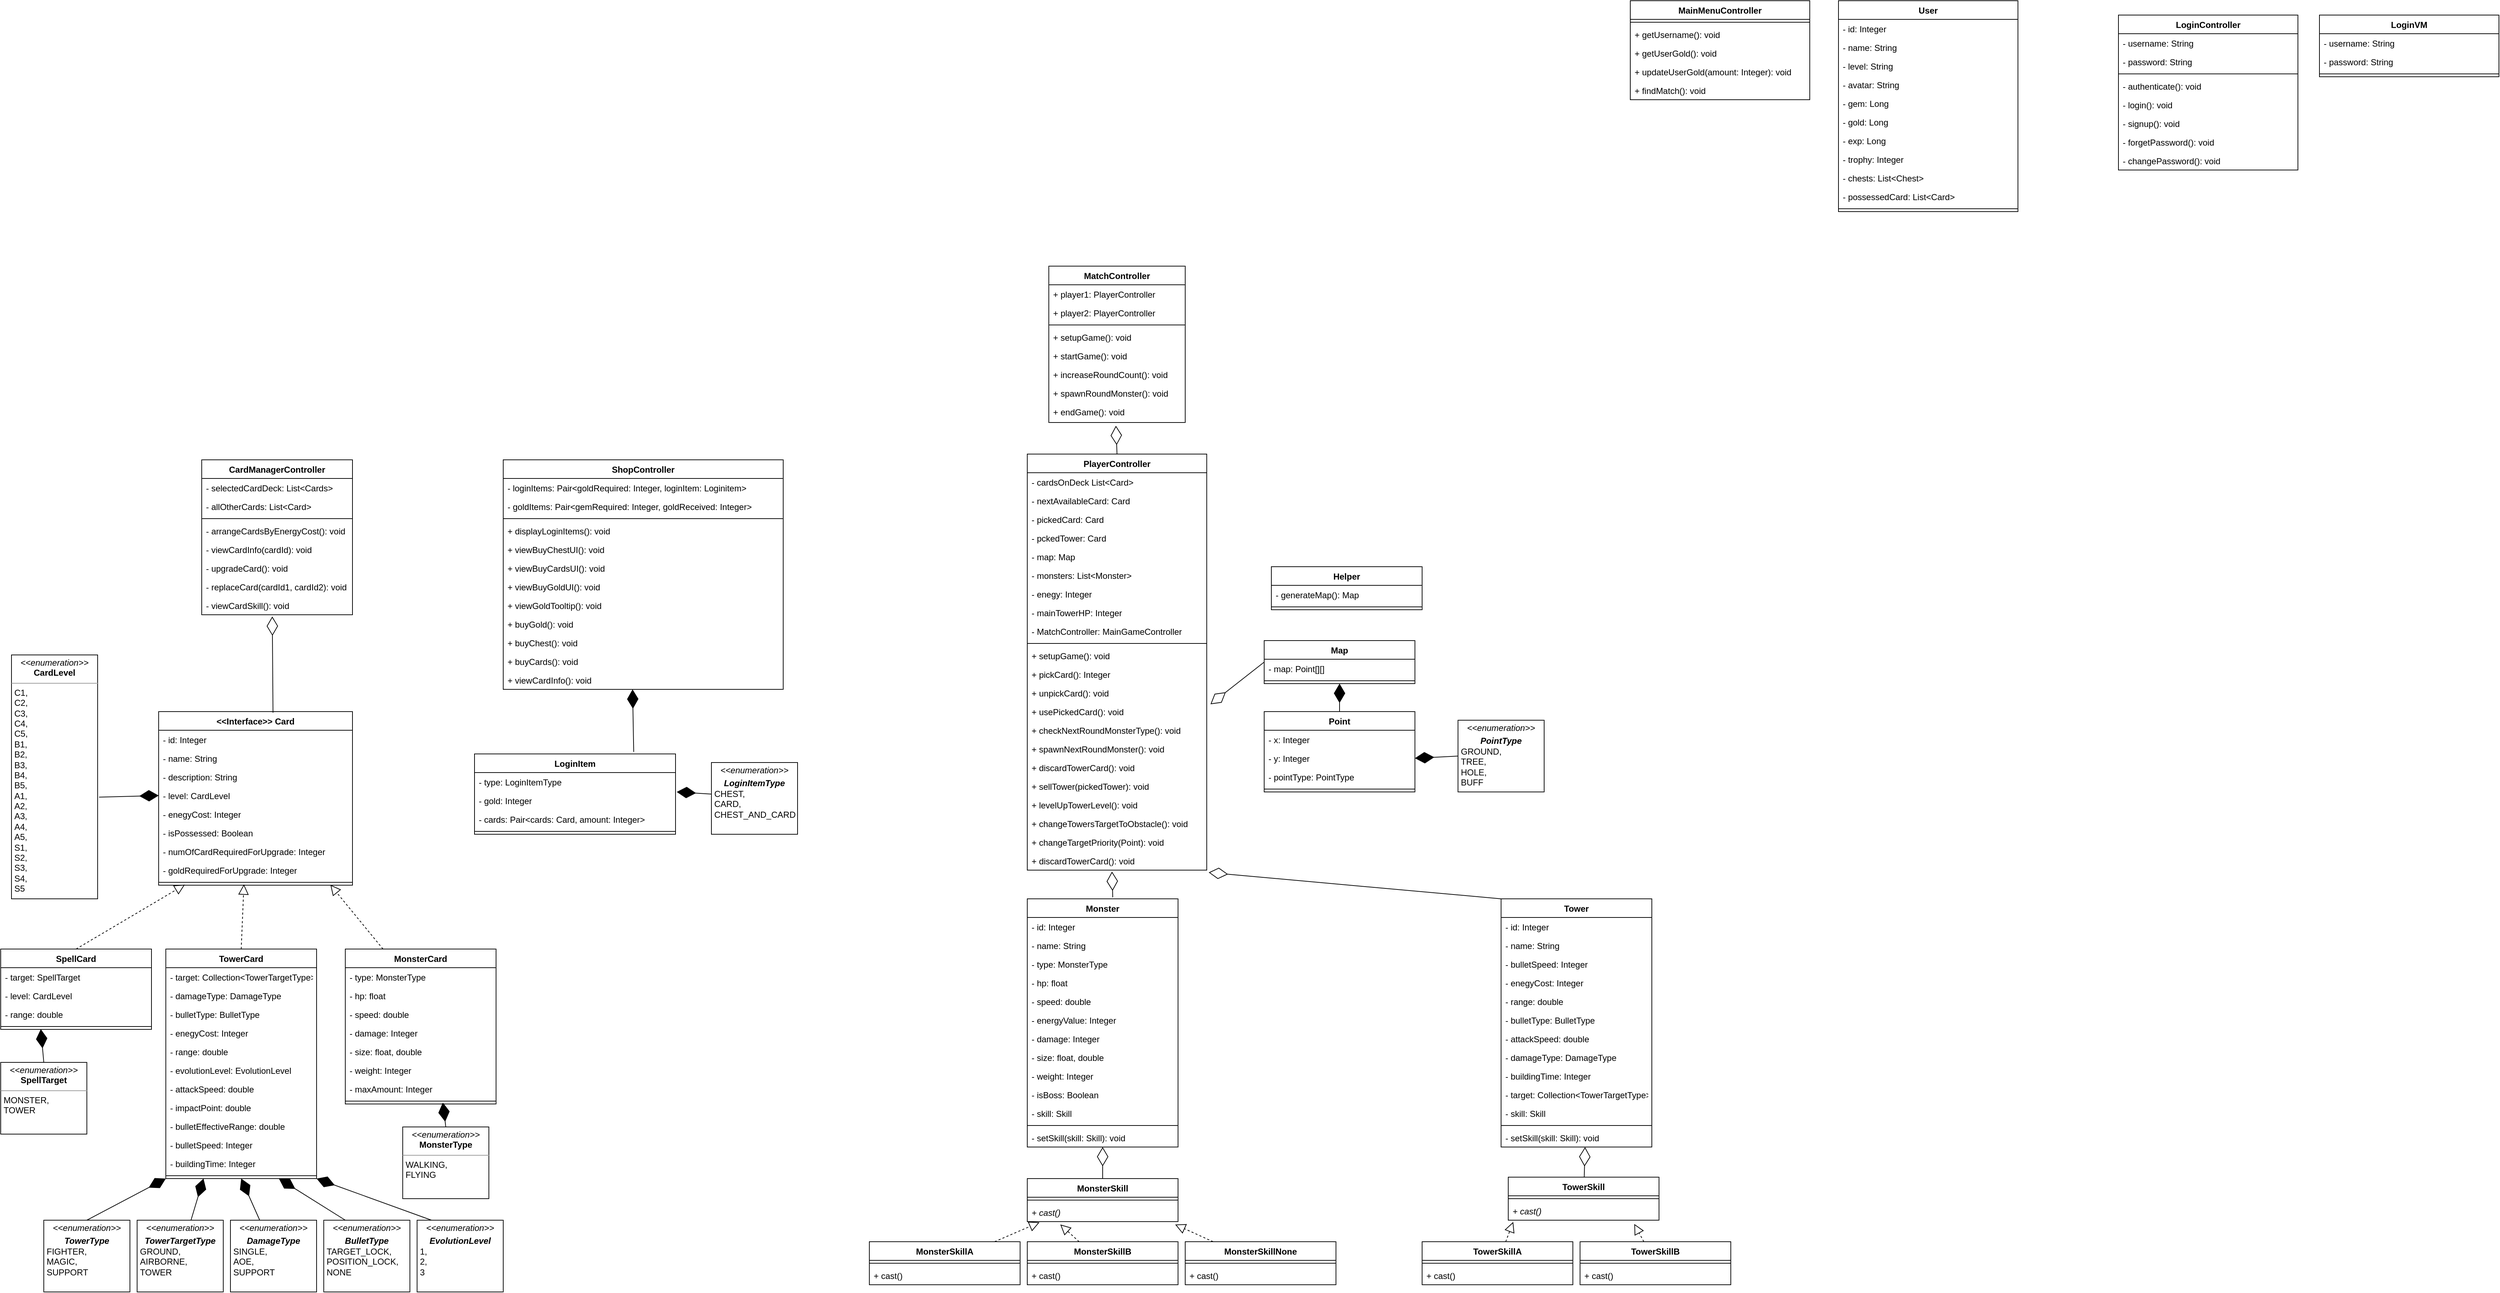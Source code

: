<mxfile version="20.0.1" type="github">
  <diagram id="3Hzr0n2Hrk9hMCZVUcCn" name="Page-1">
    <mxGraphModel dx="2433" dy="1789" grid="1" gridSize="10" guides="1" tooltips="1" connect="1" arrows="1" fold="1" page="1" pageScale="1" pageWidth="850" pageHeight="1100" math="0" shadow="0">
      <root>
        <mxCell id="0" />
        <mxCell id="1" parent="0" />
        <mxCell id="gTmIQ7LkwGz3GuOeLMRu-1" value="MonsterCard" style="swimlane;fontStyle=1;align=center;verticalAlign=top;childLayout=stackLayout;horizontal=1;startSize=26;horizontalStack=0;resizeParent=1;resizeParentMax=0;resizeLast=0;collapsible=1;marginBottom=0;" parent="1" vertex="1">
          <mxGeometry x="-80" y="252" width="210" height="216" as="geometry" />
        </mxCell>
        <mxCell id="gTmIQ7LkwGz3GuOeLMRu-16" value="- type: MonsterType" style="text;strokeColor=none;fillColor=none;align=left;verticalAlign=top;spacingLeft=4;spacingRight=4;overflow=hidden;rotatable=0;points=[[0,0.5],[1,0.5]];portConstraint=eastwest;" parent="gTmIQ7LkwGz3GuOeLMRu-1" vertex="1">
          <mxGeometry y="26" width="210" height="26" as="geometry" />
        </mxCell>
        <mxCell id="gTmIQ7LkwGz3GuOeLMRu-9" value="- hp: float" style="text;strokeColor=none;fillColor=none;align=left;verticalAlign=top;spacingLeft=4;spacingRight=4;overflow=hidden;rotatable=0;points=[[0,0.5],[1,0.5]];portConstraint=eastwest;" parent="gTmIQ7LkwGz3GuOeLMRu-1" vertex="1">
          <mxGeometry y="52" width="210" height="26" as="geometry" />
        </mxCell>
        <mxCell id="gTmIQ7LkwGz3GuOeLMRu-10" value="- speed: double" style="text;strokeColor=none;fillColor=none;align=left;verticalAlign=top;spacingLeft=4;spacingRight=4;overflow=hidden;rotatable=0;points=[[0,0.5],[1,0.5]];portConstraint=eastwest;" parent="gTmIQ7LkwGz3GuOeLMRu-1" vertex="1">
          <mxGeometry y="78" width="210" height="26" as="geometry" />
        </mxCell>
        <mxCell id="gTmIQ7LkwGz3GuOeLMRu-14" value="- damage: Integer" style="text;strokeColor=none;fillColor=none;align=left;verticalAlign=top;spacingLeft=4;spacingRight=4;overflow=hidden;rotatable=0;points=[[0,0.5],[1,0.5]];portConstraint=eastwest;" parent="gTmIQ7LkwGz3GuOeLMRu-1" vertex="1">
          <mxGeometry y="104" width="210" height="26" as="geometry" />
        </mxCell>
        <mxCell id="gTmIQ7LkwGz3GuOeLMRu-11" value="- size: float, double" style="text;strokeColor=none;fillColor=none;align=left;verticalAlign=top;spacingLeft=4;spacingRight=4;overflow=hidden;rotatable=0;points=[[0,0.5],[1,0.5]];portConstraint=eastwest;" parent="gTmIQ7LkwGz3GuOeLMRu-1" vertex="1">
          <mxGeometry y="130" width="210" height="26" as="geometry" />
        </mxCell>
        <mxCell id="gTmIQ7LkwGz3GuOeLMRu-12" value="- weight: Integer" style="text;strokeColor=none;fillColor=none;align=left;verticalAlign=top;spacingLeft=4;spacingRight=4;overflow=hidden;rotatable=0;points=[[0,0.5],[1,0.5]];portConstraint=eastwest;" parent="gTmIQ7LkwGz3GuOeLMRu-1" vertex="1">
          <mxGeometry y="156" width="210" height="26" as="geometry" />
        </mxCell>
        <mxCell id="y4j8MuDuXKKV_iI7dw1A-111" value="- maxAmount: Integer" style="text;strokeColor=none;fillColor=none;align=left;verticalAlign=top;spacingLeft=4;spacingRight=4;overflow=hidden;rotatable=0;points=[[0,0.5],[1,0.5]];portConstraint=eastwest;" parent="gTmIQ7LkwGz3GuOeLMRu-1" vertex="1">
          <mxGeometry y="182" width="210" height="26" as="geometry" />
        </mxCell>
        <mxCell id="gTmIQ7LkwGz3GuOeLMRu-3" value="" style="line;strokeWidth=1;fillColor=none;align=left;verticalAlign=middle;spacingTop=-1;spacingLeft=3;spacingRight=3;rotatable=0;labelPosition=right;points=[];portConstraint=eastwest;" parent="gTmIQ7LkwGz3GuOeLMRu-1" vertex="1">
          <mxGeometry y="208" width="210" height="8" as="geometry" />
        </mxCell>
        <mxCell id="gTmIQ7LkwGz3GuOeLMRu-5" value="&lt;p style=&quot;margin:0px;margin-top:4px;text-align:center;&quot;&gt;&lt;i&gt;&amp;lt;&amp;lt;enumeration&amp;gt;&amp;gt;&lt;/i&gt;&lt;br&gt;&lt;b&gt;MonsterType&lt;/b&gt;&lt;/p&gt;&lt;hr size=&quot;1&quot;&gt;&lt;p style=&quot;margin:0px;margin-left:4px;&quot;&gt;WALKING,&amp;nbsp;&lt;/p&gt;&lt;p style=&quot;margin:0px;margin-left:4px;&quot;&gt;FLYING&lt;/p&gt;" style="verticalAlign=top;align=left;overflow=fill;fontSize=12;fontFamily=Helvetica;html=1;" parent="1" vertex="1">
          <mxGeometry y="500" width="120" height="100" as="geometry" />
        </mxCell>
        <mxCell id="y4j8MuDuXKKV_iI7dw1A-1" value="&lt;p style=&quot;margin:0px;margin-top:4px;text-align:center;&quot;&gt;&lt;i&gt;&amp;lt;&amp;lt;enumeration&amp;gt;&amp;gt;&lt;/i&gt;&lt;br&gt;&lt;b&gt;SpellTarget&lt;/b&gt;&lt;/p&gt;&lt;hr size=&quot;1&quot;&gt;&lt;p style=&quot;margin:0px;margin-left:4px;&quot;&gt;MONSTER,&lt;/p&gt;&lt;p style=&quot;margin:0px;margin-left:4px;&quot;&gt;TOWER&lt;/p&gt;" style="verticalAlign=top;align=left;overflow=fill;fontSize=12;fontFamily=Helvetica;html=1;" parent="1" vertex="1">
          <mxGeometry x="-560" y="410" width="120" height="100" as="geometry" />
        </mxCell>
        <mxCell id="y4j8MuDuXKKV_iI7dw1A-2" value="SpellCard" style="swimlane;fontStyle=1;align=center;verticalAlign=top;childLayout=stackLayout;horizontal=1;startSize=26;horizontalStack=0;resizeParent=1;resizeParentMax=0;resizeLast=0;collapsible=1;marginBottom=0;" parent="1" vertex="1">
          <mxGeometry x="-560" y="252" width="210" height="112" as="geometry" />
        </mxCell>
        <mxCell id="y4j8MuDuXKKV_iI7dw1A-5" value="- target: SpellTarget" style="text;strokeColor=none;fillColor=none;align=left;verticalAlign=top;spacingLeft=4;spacingRight=4;overflow=hidden;rotatable=0;points=[[0,0.5],[1,0.5]];portConstraint=eastwest;" parent="y4j8MuDuXKKV_iI7dw1A-2" vertex="1">
          <mxGeometry y="26" width="210" height="26" as="geometry" />
        </mxCell>
        <mxCell id="y4j8MuDuXKKV_iI7dw1A-18" value="- level: CardLevel" style="text;strokeColor=none;fillColor=none;align=left;verticalAlign=top;spacingLeft=4;spacingRight=4;overflow=hidden;rotatable=0;points=[[0,0.5],[1,0.5]];portConstraint=eastwest;labelBackgroundColor=default;" parent="y4j8MuDuXKKV_iI7dw1A-2" vertex="1">
          <mxGeometry y="52" width="210" height="26" as="geometry" />
        </mxCell>
        <mxCell id="y4j8MuDuXKKV_iI7dw1A-7" value="- range: double" style="text;strokeColor=none;fillColor=none;align=left;verticalAlign=top;spacingLeft=4;spacingRight=4;overflow=hidden;rotatable=0;points=[[0,0.5],[1,0.5]];portConstraint=eastwest;labelBackgroundColor=default;" parent="y4j8MuDuXKKV_iI7dw1A-2" vertex="1">
          <mxGeometry y="78" width="210" height="26" as="geometry" />
        </mxCell>
        <mxCell id="y4j8MuDuXKKV_iI7dw1A-14" value="" style="line;strokeWidth=1;fillColor=none;align=left;verticalAlign=middle;spacingTop=-1;spacingLeft=3;spacingRight=3;rotatable=0;labelPosition=right;points=[];portConstraint=eastwest;" parent="y4j8MuDuXKKV_iI7dw1A-2" vertex="1">
          <mxGeometry y="104" width="210" height="8" as="geometry" />
        </mxCell>
        <mxCell id="y4j8MuDuXKKV_iI7dw1A-19" value="&lt;p style=&quot;margin:0px;margin-top:4px;text-align:center;&quot;&gt;&lt;i&gt;&amp;lt;&amp;lt;enumeration&amp;gt;&amp;gt;&lt;/i&gt;&lt;br&gt;&lt;b&gt;CardLevel&lt;/b&gt;&lt;/p&gt;&lt;hr size=&quot;1&quot;&gt;&lt;p style=&quot;margin:0px;margin-left:4px;&quot;&gt;C1,&lt;/p&gt;&lt;p style=&quot;margin:0px;margin-left:4px;&quot;&gt;C2,&lt;/p&gt;&lt;p style=&quot;margin:0px;margin-left:4px;&quot;&gt;C3,&lt;/p&gt;&lt;p style=&quot;margin:0px;margin-left:4px;&quot;&gt;C4,&lt;/p&gt;&lt;p style=&quot;margin:0px;margin-left:4px;&quot;&gt;C5,&lt;/p&gt;&lt;p style=&quot;margin:0px;margin-left:4px;&quot;&gt;B1,&lt;/p&gt;&lt;p style=&quot;margin:0px;margin-left:4px;&quot;&gt;B2,&lt;/p&gt;&lt;p style=&quot;margin:0px;margin-left:4px;&quot;&gt;B3,&lt;/p&gt;&lt;p style=&quot;margin:0px;margin-left:4px;&quot;&gt;B4,&lt;/p&gt;&lt;p style=&quot;margin:0px;margin-left:4px;&quot;&gt;B5,&lt;/p&gt;&lt;p style=&quot;margin:0px;margin-left:4px;&quot;&gt;A1,&amp;nbsp;&lt;/p&gt;&lt;p style=&quot;margin:0px;margin-left:4px;&quot;&gt;A2,&lt;/p&gt;&lt;p style=&quot;margin:0px;margin-left:4px;&quot;&gt;A3,&lt;/p&gt;&lt;p style=&quot;margin:0px;margin-left:4px;&quot;&gt;A4,&lt;/p&gt;&lt;p style=&quot;margin:0px;margin-left:4px;&quot;&gt;A5,&lt;/p&gt;&lt;p style=&quot;margin:0px;margin-left:4px;&quot;&gt;S1,&lt;/p&gt;&lt;p style=&quot;margin:0px;margin-left:4px;&quot;&gt;S2,&lt;/p&gt;&lt;p style=&quot;margin:0px;margin-left:4px;&quot;&gt;S3,&lt;/p&gt;&lt;p style=&quot;margin:0px;margin-left:4px;&quot;&gt;S4,&lt;/p&gt;&lt;p style=&quot;margin:0px;margin-left:4px;&quot;&gt;S5&lt;/p&gt;" style="verticalAlign=top;align=left;overflow=fill;fontSize=12;fontFamily=Helvetica;html=1;" parent="1" vertex="1">
          <mxGeometry x="-545" y="-158" width="120" height="340" as="geometry" />
        </mxCell>
        <mxCell id="y4j8MuDuXKKV_iI7dw1A-21" value="TowerCard" style="swimlane;fontStyle=1;align=center;verticalAlign=top;childLayout=stackLayout;horizontal=1;startSize=26;horizontalStack=0;resizeParent=1;resizeParentMax=0;resizeLast=0;collapsible=1;marginBottom=0;" parent="1" vertex="1">
          <mxGeometry x="-330" y="252" width="210" height="320" as="geometry" />
        </mxCell>
        <mxCell id="y4j8MuDuXKKV_iI7dw1A-24" value="- target: Collection&lt;TowerTargetType&gt;" style="text;strokeColor=none;fillColor=none;align=left;verticalAlign=top;spacingLeft=4;spacingRight=4;overflow=hidden;rotatable=0;points=[[0,0.5],[1,0.5]];portConstraint=eastwest;" parent="y4j8MuDuXKKV_iI7dw1A-21" vertex="1">
          <mxGeometry y="26" width="210" height="26" as="geometry" />
        </mxCell>
        <mxCell id="y4j8MuDuXKKV_iI7dw1A-25" value="- damageType: DamageType" style="text;strokeColor=none;fillColor=none;align=left;verticalAlign=top;spacingLeft=4;spacingRight=4;overflow=hidden;rotatable=0;points=[[0,0.5],[1,0.5]];portConstraint=eastwest;" parent="y4j8MuDuXKKV_iI7dw1A-21" vertex="1">
          <mxGeometry y="52" width="210" height="26" as="geometry" />
        </mxCell>
        <mxCell id="y4j8MuDuXKKV_iI7dw1A-26" value="- bulletType: BulletType" style="text;strokeColor=none;fillColor=none;align=left;verticalAlign=top;spacingLeft=4;spacingRight=4;overflow=hidden;rotatable=0;points=[[0,0.5],[1,0.5]];portConstraint=eastwest;labelBackgroundColor=default;" parent="y4j8MuDuXKKV_iI7dw1A-21" vertex="1">
          <mxGeometry y="78" width="210" height="26" as="geometry" />
        </mxCell>
        <mxCell id="y4j8MuDuXKKV_iI7dw1A-27" value="- enegyCost: Integer" style="text;strokeColor=none;fillColor=none;align=left;verticalAlign=top;spacingLeft=4;spacingRight=4;overflow=hidden;rotatable=0;points=[[0,0.5],[1,0.5]];portConstraint=eastwest;labelBackgroundColor=default;" parent="y4j8MuDuXKKV_iI7dw1A-21" vertex="1">
          <mxGeometry y="104" width="210" height="26" as="geometry" />
        </mxCell>
        <mxCell id="y4j8MuDuXKKV_iI7dw1A-29" value="- range: double" style="text;strokeColor=none;fillColor=none;align=left;verticalAlign=top;spacingLeft=4;spacingRight=4;overflow=hidden;rotatable=0;points=[[0,0.5],[1,0.5]];portConstraint=eastwest;labelBackgroundColor=default;" parent="y4j8MuDuXKKV_iI7dw1A-21" vertex="1">
          <mxGeometry y="130" width="210" height="26" as="geometry" />
        </mxCell>
        <mxCell id="y4j8MuDuXKKV_iI7dw1A-36" value="- evolutionLevel: EvolutionLevel" style="text;strokeColor=none;fillColor=none;align=left;verticalAlign=top;spacingLeft=4;spacingRight=4;overflow=hidden;rotatable=0;points=[[0,0.5],[1,0.5]];portConstraint=eastwest;labelBackgroundColor=default;" parent="y4j8MuDuXKKV_iI7dw1A-21" vertex="1">
          <mxGeometry y="156" width="210" height="26" as="geometry" />
        </mxCell>
        <mxCell id="y4j8MuDuXKKV_iI7dw1A-38" value="- attackSpeed: double" style="text;strokeColor=none;fillColor=none;align=left;verticalAlign=top;spacingLeft=4;spacingRight=4;overflow=hidden;rotatable=0;points=[[0,0.5],[1,0.5]];portConstraint=eastwest;labelBackgroundColor=default;" parent="y4j8MuDuXKKV_iI7dw1A-21" vertex="1">
          <mxGeometry y="182" width="210" height="26" as="geometry" />
        </mxCell>
        <mxCell id="y4j8MuDuXKKV_iI7dw1A-39" value="- impactPoint: double" style="text;strokeColor=none;fillColor=none;align=left;verticalAlign=top;spacingLeft=4;spacingRight=4;overflow=hidden;rotatable=0;points=[[0,0.5],[1,0.5]];portConstraint=eastwest;labelBackgroundColor=default;" parent="y4j8MuDuXKKV_iI7dw1A-21" vertex="1">
          <mxGeometry y="208" width="210" height="26" as="geometry" />
        </mxCell>
        <mxCell id="y4j8MuDuXKKV_iI7dw1A-40" value="- bulletEffectiveRange: double" style="text;strokeColor=none;fillColor=none;align=left;verticalAlign=top;spacingLeft=4;spacingRight=4;overflow=hidden;rotatable=0;points=[[0,0.5],[1,0.5]];portConstraint=eastwest;labelBackgroundColor=default;" parent="y4j8MuDuXKKV_iI7dw1A-21" vertex="1">
          <mxGeometry y="234" width="210" height="26" as="geometry" />
        </mxCell>
        <mxCell id="y4j8MuDuXKKV_iI7dw1A-41" value="- bulletSpeed: Integer" style="text;strokeColor=none;fillColor=none;align=left;verticalAlign=top;spacingLeft=4;spacingRight=4;overflow=hidden;rotatable=0;points=[[0,0.5],[1,0.5]];portConstraint=eastwest;labelBackgroundColor=default;" parent="y4j8MuDuXKKV_iI7dw1A-21" vertex="1">
          <mxGeometry y="260" width="210" height="26" as="geometry" />
        </mxCell>
        <mxCell id="y4j8MuDuXKKV_iI7dw1A-42" value="- buildingTime: Integer" style="text;strokeColor=none;fillColor=none;align=left;verticalAlign=top;spacingLeft=4;spacingRight=4;overflow=hidden;rotatable=0;points=[[0,0.5],[1,0.5]];portConstraint=eastwest;labelBackgroundColor=default;" parent="y4j8MuDuXKKV_iI7dw1A-21" vertex="1">
          <mxGeometry y="286" width="210" height="26" as="geometry" />
        </mxCell>
        <mxCell id="y4j8MuDuXKKV_iI7dw1A-30" value="" style="line;strokeWidth=1;fillColor=none;align=left;verticalAlign=middle;spacingTop=-1;spacingLeft=3;spacingRight=3;rotatable=0;labelPosition=right;points=[];portConstraint=eastwest;" parent="y4j8MuDuXKKV_iI7dw1A-21" vertex="1">
          <mxGeometry y="312" width="210" height="8" as="geometry" />
        </mxCell>
        <mxCell id="y4j8MuDuXKKV_iI7dw1A-32" value="&lt;p style=&quot;margin:0px;margin-top:4px;text-align:center;&quot;&gt;&lt;i&gt;&amp;lt;&amp;lt;enumeration&amp;gt;&amp;gt;&lt;/i&gt;&lt;br&gt;&lt;/p&gt;&lt;p style=&quot;margin:0px;margin-top:4px;text-align:center;&quot;&gt;&lt;i&gt;&lt;b&gt;TowerType&lt;/b&gt;&lt;/i&gt;&lt;/p&gt;&lt;p style=&quot;margin:0px;margin-left:4px;&quot;&gt;FIGHTER,&lt;/p&gt;&lt;p style=&quot;margin:0px;margin-left:4px;&quot;&gt;MAGIC,&lt;/p&gt;&lt;p style=&quot;margin:0px;margin-left:4px;&quot;&gt;SUPPORT&lt;/p&gt;" style="verticalAlign=top;align=left;overflow=fill;fontSize=12;fontFamily=Helvetica;html=1;" parent="1" vertex="1">
          <mxGeometry x="-500" y="630" width="120" height="100" as="geometry" />
        </mxCell>
        <mxCell id="y4j8MuDuXKKV_iI7dw1A-33" value="&lt;p style=&quot;margin:0px;margin-top:4px;text-align:center;&quot;&gt;&lt;i&gt;&amp;lt;&amp;lt;enumeration&amp;gt;&amp;gt;&lt;/i&gt;&lt;br&gt;&lt;/p&gt;&lt;p style=&quot;margin:0px;margin-top:4px;text-align:center;&quot;&gt;&lt;b&gt;&lt;i&gt;TowerTargetType&lt;/i&gt;&lt;/b&gt;&lt;/p&gt;&lt;p style=&quot;margin:0px;margin-left:4px;&quot;&gt;GROUND,&lt;/p&gt;&lt;p style=&quot;margin:0px;margin-left:4px;&quot;&gt;AIRBORNE,&lt;/p&gt;&lt;p style=&quot;margin:0px;margin-left:4px;&quot;&gt;TOWER&lt;/p&gt;" style="verticalAlign=top;align=left;overflow=fill;fontSize=12;fontFamily=Helvetica;html=1;" parent="1" vertex="1">
          <mxGeometry x="-370" y="630" width="120" height="100" as="geometry" />
        </mxCell>
        <mxCell id="y4j8MuDuXKKV_iI7dw1A-34" value="&lt;p style=&quot;margin:0px;margin-top:4px;text-align:center;&quot;&gt;&lt;i&gt;&amp;lt;&amp;lt;enumeration&amp;gt;&amp;gt;&lt;/i&gt;&lt;br&gt;&lt;/p&gt;&lt;p style=&quot;margin:0px;margin-top:4px;text-align:center;&quot;&gt;&lt;b&gt;&lt;i&gt;DamageType&lt;/i&gt;&lt;/b&gt;&lt;/p&gt;&lt;p style=&quot;margin:0px;margin-left:4px;&quot;&gt;SINGLE,&lt;/p&gt;&lt;p style=&quot;margin:0px;margin-left:4px;&quot;&gt;AOE,&lt;/p&gt;&lt;p style=&quot;margin:0px;margin-left:4px;&quot;&gt;SUPPORT&lt;/p&gt;" style="verticalAlign=top;align=left;overflow=fill;fontSize=12;fontFamily=Helvetica;html=1;" parent="1" vertex="1">
          <mxGeometry x="-240" y="630" width="120" height="100" as="geometry" />
        </mxCell>
        <mxCell id="y4j8MuDuXKKV_iI7dw1A-35" value="&lt;p style=&quot;margin:0px;margin-top:4px;text-align:center;&quot;&gt;&lt;i&gt;&amp;lt;&amp;lt;enumeration&amp;gt;&amp;gt;&lt;/i&gt;&lt;br&gt;&lt;/p&gt;&lt;p style=&quot;margin:0px;margin-top:4px;text-align:center;&quot;&gt;&lt;b&gt;&lt;i&gt;BulletType&lt;/i&gt;&lt;/b&gt;&lt;/p&gt;&lt;p style=&quot;margin:0px;margin-left:4px;&quot;&gt;TARGET_LOCK,&lt;/p&gt;&lt;p style=&quot;margin:0px;margin-left:4px;&quot;&gt;POSITION_LOCK,&lt;/p&gt;&lt;p style=&quot;margin:0px;margin-left:4px;&quot;&gt;NONE&lt;/p&gt;" style="verticalAlign=top;align=left;overflow=fill;fontSize=12;fontFamily=Helvetica;html=1;" parent="1" vertex="1">
          <mxGeometry x="-110" y="630" width="120" height="100" as="geometry" />
        </mxCell>
        <mxCell id="y4j8MuDuXKKV_iI7dw1A-37" value="&lt;p style=&quot;margin:0px;margin-top:4px;text-align:center;&quot;&gt;&lt;i&gt;&amp;lt;&amp;lt;enumeration&amp;gt;&amp;gt;&lt;/i&gt;&lt;br&gt;&lt;/p&gt;&lt;p style=&quot;margin:0px;margin-top:4px;text-align:center;&quot;&gt;&lt;b&gt;&lt;i&gt;EvolutionLevel&lt;/i&gt;&lt;/b&gt;&lt;/p&gt;&lt;p style=&quot;margin:0px;margin-left:4px;&quot;&gt;1,&lt;/p&gt;&lt;p style=&quot;margin:0px;margin-left:4px;&quot;&gt;2,&lt;/p&gt;&lt;p style=&quot;margin:0px;margin-left:4px;&quot;&gt;3&lt;/p&gt;" style="verticalAlign=top;align=left;overflow=fill;fontSize=12;fontFamily=Helvetica;html=1;" parent="1" vertex="1">
          <mxGeometry x="20" y="630" width="120" height="100" as="geometry" />
        </mxCell>
        <mxCell id="y4j8MuDuXKKV_iI7dw1A-47" value="MatchController" style="swimlane;fontStyle=1;align=center;verticalAlign=top;childLayout=stackLayout;horizontal=1;startSize=26;horizontalStack=0;resizeParent=1;resizeParentMax=0;resizeLast=0;collapsible=1;marginBottom=0;" parent="1" vertex="1">
          <mxGeometry x="900" y="-700" width="190" height="218" as="geometry" />
        </mxCell>
        <mxCell id="y4j8MuDuXKKV_iI7dw1A-48" value="+ player1: PlayerController" style="text;strokeColor=none;fillColor=none;align=left;verticalAlign=top;spacingLeft=4;spacingRight=4;overflow=hidden;rotatable=0;points=[[0,0.5],[1,0.5]];portConstraint=eastwest;" parent="y4j8MuDuXKKV_iI7dw1A-47" vertex="1">
          <mxGeometry y="26" width="190" height="26" as="geometry" />
        </mxCell>
        <mxCell id="y4j8MuDuXKKV_iI7dw1A-53" value="+ player2: PlayerController" style="text;strokeColor=none;fillColor=none;align=left;verticalAlign=top;spacingLeft=4;spacingRight=4;overflow=hidden;rotatable=0;points=[[0,0.5],[1,0.5]];portConstraint=eastwest;" parent="y4j8MuDuXKKV_iI7dw1A-47" vertex="1">
          <mxGeometry y="52" width="190" height="26" as="geometry" />
        </mxCell>
        <mxCell id="y4j8MuDuXKKV_iI7dw1A-49" value="" style="line;strokeWidth=1;fillColor=none;align=left;verticalAlign=middle;spacingTop=-1;spacingLeft=3;spacingRight=3;rotatable=0;labelPosition=right;points=[];portConstraint=eastwest;" parent="y4j8MuDuXKKV_iI7dw1A-47" vertex="1">
          <mxGeometry y="78" width="190" height="8" as="geometry" />
        </mxCell>
        <mxCell id="y4j8MuDuXKKV_iI7dw1A-50" value="+ setupGame(): void" style="text;strokeColor=none;fillColor=none;align=left;verticalAlign=top;spacingLeft=4;spacingRight=4;overflow=hidden;rotatable=0;points=[[0,0.5],[1,0.5]];portConstraint=eastwest;" parent="y4j8MuDuXKKV_iI7dw1A-47" vertex="1">
          <mxGeometry y="86" width="190" height="26" as="geometry" />
        </mxCell>
        <mxCell id="y4j8MuDuXKKV_iI7dw1A-166" value="+ startGame(): void" style="text;strokeColor=none;fillColor=none;align=left;verticalAlign=top;spacingLeft=4;spacingRight=4;overflow=hidden;rotatable=0;points=[[0,0.5],[1,0.5]];portConstraint=eastwest;" parent="y4j8MuDuXKKV_iI7dw1A-47" vertex="1">
          <mxGeometry y="112" width="190" height="26" as="geometry" />
        </mxCell>
        <mxCell id="y4j8MuDuXKKV_iI7dw1A-55" value="+ increaseRoundCount(): void" style="text;strokeColor=none;fillColor=none;align=left;verticalAlign=top;spacingLeft=4;spacingRight=4;overflow=hidden;rotatable=0;points=[[0,0.5],[1,0.5]];portConstraint=eastwest;" parent="y4j8MuDuXKKV_iI7dw1A-47" vertex="1">
          <mxGeometry y="138" width="190" height="26" as="geometry" />
        </mxCell>
        <mxCell id="y4j8MuDuXKKV_iI7dw1A-58" value="+ spawnRoundMonster(): void" style="text;strokeColor=none;fillColor=none;align=left;verticalAlign=top;spacingLeft=4;spacingRight=4;overflow=hidden;rotatable=0;points=[[0,0.5],[1,0.5]];portConstraint=eastwest;" parent="y4j8MuDuXKKV_iI7dw1A-47" vertex="1">
          <mxGeometry y="164" width="190" height="26" as="geometry" />
        </mxCell>
        <mxCell id="y4j8MuDuXKKV_iI7dw1A-57" value="+ endGame(): void" style="text;strokeColor=none;fillColor=none;align=left;verticalAlign=top;spacingLeft=4;spacingRight=4;overflow=hidden;rotatable=0;points=[[0,0.5],[1,0.5]];portConstraint=eastwest;" parent="y4j8MuDuXKKV_iI7dw1A-47" vertex="1">
          <mxGeometry y="190" width="190" height="28" as="geometry" />
        </mxCell>
        <mxCell id="y4j8MuDuXKKV_iI7dw1A-59" value="PlayerController" style="swimlane;fontStyle=1;align=center;verticalAlign=top;childLayout=stackLayout;horizontal=1;startSize=26;horizontalStack=0;resizeParent=1;resizeParentMax=0;resizeLast=0;collapsible=1;marginBottom=0;" parent="1" vertex="1">
          <mxGeometry x="870" y="-438" width="250" height="580" as="geometry" />
        </mxCell>
        <mxCell id="y4j8MuDuXKKV_iI7dw1A-60" value="- cardsOnDeck List&lt;Card&gt;" style="text;strokeColor=none;fillColor=none;align=left;verticalAlign=top;spacingLeft=4;spacingRight=4;overflow=hidden;rotatable=0;points=[[0,0.5],[1,0.5]];portConstraint=eastwest;" parent="y4j8MuDuXKKV_iI7dw1A-59" vertex="1">
          <mxGeometry y="26" width="250" height="26" as="geometry" />
        </mxCell>
        <mxCell id="y4j8MuDuXKKV_iI7dw1A-179" value="- nextAvailableCard: Card" style="text;strokeColor=none;fillColor=none;align=left;verticalAlign=top;spacingLeft=4;spacingRight=4;overflow=hidden;rotatable=0;points=[[0,0.5],[1,0.5]];portConstraint=eastwest;" parent="y4j8MuDuXKKV_iI7dw1A-59" vertex="1">
          <mxGeometry y="52" width="250" height="26" as="geometry" />
        </mxCell>
        <mxCell id="y4j8MuDuXKKV_iI7dw1A-61" value="- pickedCard: Card" style="text;strokeColor=none;fillColor=none;align=left;verticalAlign=top;spacingLeft=4;spacingRight=4;overflow=hidden;rotatable=0;points=[[0,0.5],[1,0.5]];portConstraint=eastwest;" parent="y4j8MuDuXKKV_iI7dw1A-59" vertex="1">
          <mxGeometry y="78" width="250" height="26" as="geometry" />
        </mxCell>
        <mxCell id="y4j8MuDuXKKV_iI7dw1A-148" value="- pckedTower: Card" style="text;strokeColor=none;fillColor=none;align=left;verticalAlign=top;spacingLeft=4;spacingRight=4;overflow=hidden;rotatable=0;points=[[0,0.5],[1,0.5]];portConstraint=eastwest;" parent="y4j8MuDuXKKV_iI7dw1A-59" vertex="1">
          <mxGeometry y="104" width="250" height="26" as="geometry" />
        </mxCell>
        <mxCell id="y4j8MuDuXKKV_iI7dw1A-63" value="- map: Map" style="text;strokeColor=none;fillColor=none;align=left;verticalAlign=top;spacingLeft=4;spacingRight=4;overflow=hidden;rotatable=0;points=[[0,0.5],[1,0.5]];portConstraint=eastwest;" parent="y4j8MuDuXKKV_iI7dw1A-59" vertex="1">
          <mxGeometry y="130" width="250" height="26" as="geometry" />
        </mxCell>
        <mxCell id="AQVR0DQigsVXHFTW1z8q-171" value="- monsters: List&lt;Monster&gt;" style="text;strokeColor=none;fillColor=none;align=left;verticalAlign=top;spacingLeft=4;spacingRight=4;overflow=hidden;rotatable=0;points=[[0,0.5],[1,0.5]];portConstraint=eastwest;" parent="y4j8MuDuXKKV_iI7dw1A-59" vertex="1">
          <mxGeometry y="156" width="250" height="26" as="geometry" />
        </mxCell>
        <mxCell id="3RJDAcX1bEm0KSkVtIAg-28" value="- enegy: Integer" style="text;strokeColor=none;fillColor=none;align=left;verticalAlign=top;spacingLeft=4;spacingRight=4;overflow=hidden;rotatable=0;points=[[0,0.5],[1,0.5]];portConstraint=eastwest;" vertex="1" parent="y4j8MuDuXKKV_iI7dw1A-59">
          <mxGeometry y="182" width="250" height="26" as="geometry" />
        </mxCell>
        <mxCell id="3RJDAcX1bEm0KSkVtIAg-29" value="- mainTowerHP: Integer" style="text;strokeColor=none;fillColor=none;align=left;verticalAlign=top;spacingLeft=4;spacingRight=4;overflow=hidden;rotatable=0;points=[[0,0.5],[1,0.5]];portConstraint=eastwest;" vertex="1" parent="y4j8MuDuXKKV_iI7dw1A-59">
          <mxGeometry y="208" width="250" height="26" as="geometry" />
        </mxCell>
        <mxCell id="y4j8MuDuXKKV_iI7dw1A-62" value="- MatchController: MainGameController" style="text;strokeColor=none;fillColor=none;align=left;verticalAlign=top;spacingLeft=4;spacingRight=4;overflow=hidden;rotatable=0;points=[[0,0.5],[1,0.5]];portConstraint=eastwest;" parent="y4j8MuDuXKKV_iI7dw1A-59" vertex="1">
          <mxGeometry y="234" width="250" height="26" as="geometry" />
        </mxCell>
        <mxCell id="y4j8MuDuXKKV_iI7dw1A-65" value="" style="line;strokeWidth=1;fillColor=none;align=left;verticalAlign=middle;spacingTop=-1;spacingLeft=3;spacingRight=3;rotatable=0;labelPosition=right;points=[];portConstraint=eastwest;" parent="y4j8MuDuXKKV_iI7dw1A-59" vertex="1">
          <mxGeometry y="260" width="250" height="8" as="geometry" />
        </mxCell>
        <mxCell id="y4j8MuDuXKKV_iI7dw1A-66" value="+ setupGame(): void" style="text;strokeColor=none;fillColor=none;align=left;verticalAlign=top;spacingLeft=4;spacingRight=4;overflow=hidden;rotatable=0;points=[[0,0.5],[1,0.5]];portConstraint=eastwest;" parent="y4j8MuDuXKKV_iI7dw1A-59" vertex="1">
          <mxGeometry y="268" width="250" height="26" as="geometry" />
        </mxCell>
        <mxCell id="y4j8MuDuXKKV_iI7dw1A-68" value="+ pickCard(): Integer" style="text;strokeColor=none;fillColor=none;align=left;verticalAlign=top;spacingLeft=4;spacingRight=4;overflow=hidden;rotatable=0;points=[[0,0.5],[1,0.5]];portConstraint=eastwest;" parent="y4j8MuDuXKKV_iI7dw1A-59" vertex="1">
          <mxGeometry y="294" width="250" height="26" as="geometry" />
        </mxCell>
        <mxCell id="y4j8MuDuXKKV_iI7dw1A-69" value="+ unpickCard(): void" style="text;strokeColor=none;fillColor=none;align=left;verticalAlign=top;spacingLeft=4;spacingRight=4;overflow=hidden;rotatable=0;points=[[0,0.5],[1,0.5]];portConstraint=eastwest;" parent="y4j8MuDuXKKV_iI7dw1A-59" vertex="1">
          <mxGeometry y="320" width="250" height="26" as="geometry" />
        </mxCell>
        <mxCell id="y4j8MuDuXKKV_iI7dw1A-56" value="+ usePickedCard(): void" style="text;strokeColor=none;fillColor=none;align=left;verticalAlign=top;spacingLeft=4;spacingRight=4;overflow=hidden;rotatable=0;points=[[0,0.5],[1,0.5]];portConstraint=eastwest;" parent="y4j8MuDuXKKV_iI7dw1A-59" vertex="1">
          <mxGeometry y="346" width="250" height="26" as="geometry" />
        </mxCell>
        <mxCell id="y4j8MuDuXKKV_iI7dw1A-70" value="+ checkNextRoundMonsterType(): void" style="text;strokeColor=none;fillColor=none;align=left;verticalAlign=top;spacingLeft=4;spacingRight=4;overflow=hidden;rotatable=0;points=[[0,0.5],[1,0.5]];portConstraint=eastwest;" parent="y4j8MuDuXKKV_iI7dw1A-59" vertex="1">
          <mxGeometry y="372" width="250" height="26" as="geometry" />
        </mxCell>
        <mxCell id="y4j8MuDuXKKV_iI7dw1A-71" value="+ spawnNextRoundMonster(): void" style="text;strokeColor=none;fillColor=none;align=left;verticalAlign=top;spacingLeft=4;spacingRight=4;overflow=hidden;rotatable=0;points=[[0,0.5],[1,0.5]];portConstraint=eastwest;" parent="y4j8MuDuXKKV_iI7dw1A-59" vertex="1">
          <mxGeometry y="398" width="250" height="26" as="geometry" />
        </mxCell>
        <mxCell id="y4j8MuDuXKKV_iI7dw1A-72" value="+ discardTowerCard(): void" style="text;strokeColor=none;fillColor=none;align=left;verticalAlign=top;spacingLeft=4;spacingRight=4;overflow=hidden;rotatable=0;points=[[0,0.5],[1,0.5]];portConstraint=eastwest;" parent="y4j8MuDuXKKV_iI7dw1A-59" vertex="1">
          <mxGeometry y="424" width="250" height="26" as="geometry" />
        </mxCell>
        <mxCell id="y4j8MuDuXKKV_iI7dw1A-171" value="+ sellTower(pickedTower): void" style="text;strokeColor=none;fillColor=none;align=left;verticalAlign=top;spacingLeft=4;spacingRight=4;overflow=hidden;rotatable=0;points=[[0,0.5],[1,0.5]];portConstraint=eastwest;" parent="y4j8MuDuXKKV_iI7dw1A-59" vertex="1">
          <mxGeometry y="450" width="250" height="26" as="geometry" />
        </mxCell>
        <mxCell id="y4j8MuDuXKKV_iI7dw1A-170" value="+ levelUpTowerLevel(): void" style="text;strokeColor=none;fillColor=none;align=left;verticalAlign=top;spacingLeft=4;spacingRight=4;overflow=hidden;rotatable=0;points=[[0,0.5],[1,0.5]];portConstraint=eastwest;" parent="y4j8MuDuXKKV_iI7dw1A-59" vertex="1">
          <mxGeometry y="476" width="250" height="26" as="geometry" />
        </mxCell>
        <mxCell id="y4j8MuDuXKKV_iI7dw1A-169" value="+ changeTowersTargetToObstacle(): void" style="text;strokeColor=none;fillColor=none;align=left;verticalAlign=top;spacingLeft=4;spacingRight=4;overflow=hidden;rotatable=0;points=[[0,0.5],[1,0.5]];portConstraint=eastwest;" parent="y4j8MuDuXKKV_iI7dw1A-59" vertex="1">
          <mxGeometry y="502" width="250" height="26" as="geometry" />
        </mxCell>
        <mxCell id="y4j8MuDuXKKV_iI7dw1A-168" value="+ changeTargetPriority(Point): void" style="text;strokeColor=none;fillColor=none;align=left;verticalAlign=top;spacingLeft=4;spacingRight=4;overflow=hidden;rotatable=0;points=[[0,0.5],[1,0.5]];portConstraint=eastwest;" parent="y4j8MuDuXKKV_iI7dw1A-59" vertex="1">
          <mxGeometry y="528" width="250" height="26" as="geometry" />
        </mxCell>
        <mxCell id="y4j8MuDuXKKV_iI7dw1A-73" value="+ discardTowerCard(): void" style="text;strokeColor=none;fillColor=none;align=left;verticalAlign=top;spacingLeft=4;spacingRight=4;overflow=hidden;rotatable=0;points=[[0,0.5],[1,0.5]];portConstraint=eastwest;" parent="y4j8MuDuXKKV_iI7dw1A-59" vertex="1">
          <mxGeometry y="554" width="250" height="26" as="geometry" />
        </mxCell>
        <mxCell id="y4j8MuDuXKKV_iI7dw1A-96" value="Monster" style="swimlane;fontStyle=1;align=center;verticalAlign=top;childLayout=stackLayout;horizontal=1;startSize=26;horizontalStack=0;resizeParent=1;resizeParentMax=0;resizeLast=0;collapsible=1;marginBottom=0;" parent="1" vertex="1">
          <mxGeometry x="870" y="182" width="210" height="346" as="geometry" />
        </mxCell>
        <mxCell id="y4j8MuDuXKKV_iI7dw1A-97" value="- id: Integer" style="text;strokeColor=none;fillColor=none;align=left;verticalAlign=top;spacingLeft=4;spacingRight=4;overflow=hidden;rotatable=0;points=[[0,0.5],[1,0.5]];portConstraint=eastwest;" parent="y4j8MuDuXKKV_iI7dw1A-96" vertex="1">
          <mxGeometry y="26" width="210" height="26" as="geometry" />
        </mxCell>
        <mxCell id="y4j8MuDuXKKV_iI7dw1A-98" value="- name: String" style="text;strokeColor=none;fillColor=none;align=left;verticalAlign=top;spacingLeft=4;spacingRight=4;overflow=hidden;rotatable=0;points=[[0,0.5],[1,0.5]];portConstraint=eastwest;" parent="y4j8MuDuXKKV_iI7dw1A-96" vertex="1">
          <mxGeometry y="52" width="210" height="26" as="geometry" />
        </mxCell>
        <mxCell id="y4j8MuDuXKKV_iI7dw1A-99" value="- type: MonsterType" style="text;strokeColor=none;fillColor=none;align=left;verticalAlign=top;spacingLeft=4;spacingRight=4;overflow=hidden;rotatable=0;points=[[0,0.5],[1,0.5]];portConstraint=eastwest;" parent="y4j8MuDuXKKV_iI7dw1A-96" vertex="1">
          <mxGeometry y="78" width="210" height="26" as="geometry" />
        </mxCell>
        <mxCell id="y4j8MuDuXKKV_iI7dw1A-102" value="- hp: float" style="text;strokeColor=none;fillColor=none;align=left;verticalAlign=top;spacingLeft=4;spacingRight=4;overflow=hidden;rotatable=0;points=[[0,0.5],[1,0.5]];portConstraint=eastwest;" parent="y4j8MuDuXKKV_iI7dw1A-96" vertex="1">
          <mxGeometry y="104" width="210" height="26" as="geometry" />
        </mxCell>
        <mxCell id="y4j8MuDuXKKV_iI7dw1A-103" value="- speed: double" style="text;strokeColor=none;fillColor=none;align=left;verticalAlign=top;spacingLeft=4;spacingRight=4;overflow=hidden;rotatable=0;points=[[0,0.5],[1,0.5]];portConstraint=eastwest;" parent="y4j8MuDuXKKV_iI7dw1A-96" vertex="1">
          <mxGeometry y="130" width="210" height="26" as="geometry" />
        </mxCell>
        <mxCell id="y4j8MuDuXKKV_iI7dw1A-104" value="- energyValue: Integer" style="text;strokeColor=none;fillColor=none;align=left;verticalAlign=top;spacingLeft=4;spacingRight=4;overflow=hidden;rotatable=0;points=[[0,0.5],[1,0.5]];portConstraint=eastwest;" parent="y4j8MuDuXKKV_iI7dw1A-96" vertex="1">
          <mxGeometry y="156" width="210" height="26" as="geometry" />
        </mxCell>
        <mxCell id="y4j8MuDuXKKV_iI7dw1A-105" value="- damage: Integer" style="text;strokeColor=none;fillColor=none;align=left;verticalAlign=top;spacingLeft=4;spacingRight=4;overflow=hidden;rotatable=0;points=[[0,0.5],[1,0.5]];portConstraint=eastwest;" parent="y4j8MuDuXKKV_iI7dw1A-96" vertex="1">
          <mxGeometry y="182" width="210" height="26" as="geometry" />
        </mxCell>
        <mxCell id="y4j8MuDuXKKV_iI7dw1A-106" value="- size: float, double" style="text;strokeColor=none;fillColor=none;align=left;verticalAlign=top;spacingLeft=4;spacingRight=4;overflow=hidden;rotatable=0;points=[[0,0.5],[1,0.5]];portConstraint=eastwest;" parent="y4j8MuDuXKKV_iI7dw1A-96" vertex="1">
          <mxGeometry y="208" width="210" height="26" as="geometry" />
        </mxCell>
        <mxCell id="y4j8MuDuXKKV_iI7dw1A-132" value="- weight: Integer" style="text;strokeColor=none;fillColor=none;align=left;verticalAlign=top;spacingLeft=4;spacingRight=4;overflow=hidden;rotatable=0;points=[[0,0.5],[1,0.5]];portConstraint=eastwest;" parent="y4j8MuDuXKKV_iI7dw1A-96" vertex="1">
          <mxGeometry y="234" width="210" height="26" as="geometry" />
        </mxCell>
        <mxCell id="y4j8MuDuXKKV_iI7dw1A-107" value="- isBoss: Boolean" style="text;strokeColor=none;fillColor=none;align=left;verticalAlign=top;spacingLeft=4;spacingRight=4;overflow=hidden;rotatable=0;points=[[0,0.5],[1,0.5]];portConstraint=eastwest;" parent="y4j8MuDuXKKV_iI7dw1A-96" vertex="1">
          <mxGeometry y="260" width="210" height="26" as="geometry" />
        </mxCell>
        <mxCell id="AQVR0DQigsVXHFTW1z8q-82" value="- skill: Skill" style="text;strokeColor=none;fillColor=none;align=left;verticalAlign=top;spacingLeft=4;spacingRight=4;overflow=hidden;rotatable=0;points=[[0,0.5],[1,0.5]];portConstraint=eastwest;" parent="y4j8MuDuXKKV_iI7dw1A-96" vertex="1">
          <mxGeometry y="286" width="210" height="26" as="geometry" />
        </mxCell>
        <mxCell id="y4j8MuDuXKKV_iI7dw1A-108" value="" style="line;strokeWidth=1;fillColor=none;align=left;verticalAlign=middle;spacingTop=-1;spacingLeft=3;spacingRight=3;rotatable=0;labelPosition=right;points=[];portConstraint=eastwest;" parent="y4j8MuDuXKKV_iI7dw1A-96" vertex="1">
          <mxGeometry y="312" width="210" height="8" as="geometry" />
        </mxCell>
        <mxCell id="AQVR0DQigsVXHFTW1z8q-83" value="- setSkill(skill: Skill): void" style="text;strokeColor=none;fillColor=none;align=left;verticalAlign=top;spacingLeft=4;spacingRight=4;overflow=hidden;rotatable=0;points=[[0,0.5],[1,0.5]];portConstraint=eastwest;" parent="y4j8MuDuXKKV_iI7dw1A-96" vertex="1">
          <mxGeometry y="320" width="210" height="26" as="geometry" />
        </mxCell>
        <mxCell id="y4j8MuDuXKKV_iI7dw1A-112" value="&lt;&lt;Interface&gt;&gt; Card" style="swimlane;fontStyle=1;align=center;verticalAlign=top;childLayout=stackLayout;horizontal=1;startSize=26;horizontalStack=0;resizeParent=1;resizeParentMax=0;resizeLast=0;collapsible=1;marginBottom=0;" parent="1" vertex="1">
          <mxGeometry x="-340" y="-79" width="270" height="242" as="geometry" />
        </mxCell>
        <mxCell id="y4j8MuDuXKKV_iI7dw1A-116" value="- id: Integer" style="text;strokeColor=none;fillColor=none;align=left;verticalAlign=top;spacingLeft=4;spacingRight=4;overflow=hidden;rotatable=0;points=[[0,0.5],[1,0.5]];portConstraint=eastwest;" parent="y4j8MuDuXKKV_iI7dw1A-112" vertex="1">
          <mxGeometry y="26" width="270" height="26" as="geometry" />
        </mxCell>
        <mxCell id="y4j8MuDuXKKV_iI7dw1A-117" value="- name: String" style="text;strokeColor=none;fillColor=none;align=left;verticalAlign=top;spacingLeft=4;spacingRight=4;overflow=hidden;rotatable=0;points=[[0,0.5],[1,0.5]];portConstraint=eastwest;" parent="y4j8MuDuXKKV_iI7dw1A-112" vertex="1">
          <mxGeometry y="52" width="270" height="26" as="geometry" />
        </mxCell>
        <mxCell id="y4j8MuDuXKKV_iI7dw1A-185" value="- description: String" style="text;strokeColor=none;fillColor=none;align=left;verticalAlign=top;spacingLeft=4;spacingRight=4;overflow=hidden;rotatable=0;points=[[0,0.5],[1,0.5]];portConstraint=eastwest;labelBackgroundColor=default;" parent="y4j8MuDuXKKV_iI7dw1A-112" vertex="1">
          <mxGeometry y="78" width="270" height="26" as="geometry" />
        </mxCell>
        <mxCell id="y4j8MuDuXKKV_iI7dw1A-17" value="- level: CardLevel" style="text;strokeColor=none;fillColor=none;align=left;verticalAlign=top;spacingLeft=4;spacingRight=4;overflow=hidden;rotatable=0;points=[[0,0.5],[1,0.5]];portConstraint=eastwest;labelBackgroundColor=default;" parent="y4j8MuDuXKKV_iI7dw1A-112" vertex="1">
          <mxGeometry y="104" width="270" height="26" as="geometry" />
        </mxCell>
        <mxCell id="y4j8MuDuXKKV_iI7dw1A-16" value="- enegyCost: Integer" style="text;strokeColor=none;fillColor=none;align=left;verticalAlign=top;spacingLeft=4;spacingRight=4;overflow=hidden;rotatable=0;points=[[0,0.5],[1,0.5]];portConstraint=eastwest;labelBackgroundColor=default;" parent="y4j8MuDuXKKV_iI7dw1A-112" vertex="1">
          <mxGeometry y="130" width="270" height="26" as="geometry" />
        </mxCell>
        <mxCell id="y4j8MuDuXKKV_iI7dw1A-178" value="- isPossessed: Boolean" style="text;strokeColor=none;fillColor=none;align=left;verticalAlign=top;spacingLeft=4;spacingRight=4;overflow=hidden;rotatable=0;points=[[0,0.5],[1,0.5]];portConstraint=eastwest;labelBackgroundColor=default;" parent="y4j8MuDuXKKV_iI7dw1A-112" vertex="1">
          <mxGeometry y="156" width="270" height="26" as="geometry" />
        </mxCell>
        <mxCell id="y4j8MuDuXKKV_iI7dw1A-186" value="- numOfCardRequiredForUpgrade: Integer" style="text;strokeColor=none;fillColor=none;align=left;verticalAlign=top;spacingLeft=4;spacingRight=4;overflow=hidden;rotatable=0;points=[[0,0.5],[1,0.5]];portConstraint=eastwest;labelBackgroundColor=default;" parent="y4j8MuDuXKKV_iI7dw1A-112" vertex="1">
          <mxGeometry y="182" width="270" height="26" as="geometry" />
        </mxCell>
        <mxCell id="y4j8MuDuXKKV_iI7dw1A-187" value="- goldRequiredForUpgrade: Integer" style="text;strokeColor=none;fillColor=none;align=left;verticalAlign=top;spacingLeft=4;spacingRight=4;overflow=hidden;rotatable=0;points=[[0,0.5],[1,0.5]];portConstraint=eastwest;labelBackgroundColor=default;" parent="y4j8MuDuXKKV_iI7dw1A-112" vertex="1">
          <mxGeometry y="208" width="270" height="26" as="geometry" />
        </mxCell>
        <mxCell id="y4j8MuDuXKKV_iI7dw1A-114" value="" style="line;strokeWidth=1;fillColor=none;align=left;verticalAlign=middle;spacingTop=-1;spacingLeft=3;spacingRight=3;rotatable=0;labelPosition=right;points=[];portConstraint=eastwest;" parent="y4j8MuDuXKKV_iI7dw1A-112" vertex="1">
          <mxGeometry y="234" width="270" height="8" as="geometry" />
        </mxCell>
        <mxCell id="y4j8MuDuXKKV_iI7dw1A-149" value="Map" style="swimlane;fontStyle=1;align=center;verticalAlign=top;childLayout=stackLayout;horizontal=1;startSize=26;horizontalStack=0;resizeParent=1;resizeParentMax=0;resizeLast=0;collapsible=1;marginBottom=0;" parent="1" vertex="1">
          <mxGeometry x="1200" y="-178" width="210" height="60" as="geometry" />
        </mxCell>
        <mxCell id="y4j8MuDuXKKV_iI7dw1A-150" value="- map: Point[][]" style="text;strokeColor=none;fillColor=none;align=left;verticalAlign=top;spacingLeft=4;spacingRight=4;overflow=hidden;rotatable=0;points=[[0,0.5],[1,0.5]];portConstraint=eastwest;" parent="y4j8MuDuXKKV_iI7dw1A-149" vertex="1">
          <mxGeometry y="26" width="210" height="26" as="geometry" />
        </mxCell>
        <mxCell id="y4j8MuDuXKKV_iI7dw1A-154" value="" style="line;strokeWidth=1;fillColor=none;align=left;verticalAlign=middle;spacingTop=-1;spacingLeft=3;spacingRight=3;rotatable=0;labelPosition=right;points=[];portConstraint=eastwest;" parent="y4j8MuDuXKKV_iI7dw1A-149" vertex="1">
          <mxGeometry y="52" width="210" height="8" as="geometry" />
        </mxCell>
        <mxCell id="y4j8MuDuXKKV_iI7dw1A-157" value="Point" style="swimlane;fontStyle=1;align=center;verticalAlign=top;childLayout=stackLayout;horizontal=1;startSize=26;horizontalStack=0;resizeParent=1;resizeParentMax=0;resizeLast=0;collapsible=1;marginBottom=0;" parent="1" vertex="1">
          <mxGeometry x="1200" y="-79" width="210" height="112" as="geometry" />
        </mxCell>
        <mxCell id="y4j8MuDuXKKV_iI7dw1A-158" value="- x: Integer" style="text;strokeColor=none;fillColor=none;align=left;verticalAlign=top;spacingLeft=4;spacingRight=4;overflow=hidden;rotatable=0;points=[[0,0.5],[1,0.5]];portConstraint=eastwest;" parent="y4j8MuDuXKKV_iI7dw1A-157" vertex="1">
          <mxGeometry y="26" width="210" height="26" as="geometry" />
        </mxCell>
        <mxCell id="y4j8MuDuXKKV_iI7dw1A-159" value="- y: Integer" style="text;strokeColor=none;fillColor=none;align=left;verticalAlign=top;spacingLeft=4;spacingRight=4;overflow=hidden;rotatable=0;points=[[0,0.5],[1,0.5]];portConstraint=eastwest;" parent="y4j8MuDuXKKV_iI7dw1A-157" vertex="1">
          <mxGeometry y="52" width="210" height="26" as="geometry" />
        </mxCell>
        <mxCell id="y4j8MuDuXKKV_iI7dw1A-160" value="- pointType: PointType" style="text;strokeColor=none;fillColor=none;align=left;verticalAlign=top;spacingLeft=4;spacingRight=4;overflow=hidden;rotatable=0;points=[[0,0.5],[1,0.5]];portConstraint=eastwest;" parent="y4j8MuDuXKKV_iI7dw1A-157" vertex="1">
          <mxGeometry y="78" width="210" height="26" as="geometry" />
        </mxCell>
        <mxCell id="y4j8MuDuXKKV_iI7dw1A-161" value="" style="line;strokeWidth=1;fillColor=none;align=left;verticalAlign=middle;spacingTop=-1;spacingLeft=3;spacingRight=3;rotatable=0;labelPosition=right;points=[];portConstraint=eastwest;" parent="y4j8MuDuXKKV_iI7dw1A-157" vertex="1">
          <mxGeometry y="104" width="210" height="8" as="geometry" />
        </mxCell>
        <mxCell id="y4j8MuDuXKKV_iI7dw1A-162" value="Helper" style="swimlane;fontStyle=1;align=center;verticalAlign=top;childLayout=stackLayout;horizontal=1;startSize=26;horizontalStack=0;resizeParent=1;resizeParentMax=0;resizeLast=0;collapsible=1;marginBottom=0;" parent="1" vertex="1">
          <mxGeometry x="1210" y="-281" width="210" height="60" as="geometry" />
        </mxCell>
        <mxCell id="y4j8MuDuXKKV_iI7dw1A-163" value="- generateMap(): Map" style="text;strokeColor=none;fillColor=none;align=left;verticalAlign=top;spacingLeft=4;spacingRight=4;overflow=hidden;rotatable=0;points=[[0,0.5],[1,0.5]];portConstraint=eastwest;" parent="y4j8MuDuXKKV_iI7dw1A-162" vertex="1">
          <mxGeometry y="26" width="210" height="26" as="geometry" />
        </mxCell>
        <mxCell id="y4j8MuDuXKKV_iI7dw1A-164" value="" style="line;strokeWidth=1;fillColor=none;align=left;verticalAlign=middle;spacingTop=-1;spacingLeft=3;spacingRight=3;rotatable=0;labelPosition=right;points=[];portConstraint=eastwest;" parent="y4j8MuDuXKKV_iI7dw1A-162" vertex="1">
          <mxGeometry y="52" width="210" height="8" as="geometry" />
        </mxCell>
        <mxCell id="y4j8MuDuXKKV_iI7dw1A-165" value="&lt;p style=&quot;margin:0px;margin-top:4px;text-align:center;&quot;&gt;&lt;i&gt;&amp;lt;&amp;lt;enumeration&amp;gt;&amp;gt;&lt;/i&gt;&lt;br&gt;&lt;/p&gt;&lt;p style=&quot;margin:0px;margin-top:4px;text-align:center;&quot;&gt;&lt;b&gt;&lt;i&gt;PointType&lt;/i&gt;&lt;/b&gt;&lt;/p&gt;&lt;p style=&quot;margin:0px;margin-left:4px;&quot;&gt;GROUND,&lt;/p&gt;&lt;p style=&quot;margin:0px;margin-left:4px;&quot;&gt;TREE,&lt;/p&gt;&lt;p style=&quot;margin:0px;margin-left:4px;&quot;&gt;HOLE,&amp;nbsp;&lt;/p&gt;&lt;p style=&quot;margin:0px;margin-left:4px;&quot;&gt;BUFF&lt;/p&gt;" style="verticalAlign=top;align=left;overflow=fill;fontSize=12;fontFamily=Helvetica;html=1;" parent="1" vertex="1">
          <mxGeometry x="1470" y="-67" width="120" height="100" as="geometry" />
        </mxCell>
        <mxCell id="y4j8MuDuXKKV_iI7dw1A-172" value="CardManagerController" style="swimlane;fontStyle=1;align=center;verticalAlign=top;childLayout=stackLayout;horizontal=1;startSize=26;horizontalStack=0;resizeParent=1;resizeParentMax=0;resizeLast=0;collapsible=1;marginBottom=0;" parent="1" vertex="1">
          <mxGeometry x="-280" y="-430" width="210" height="216" as="geometry" />
        </mxCell>
        <mxCell id="y4j8MuDuXKKV_iI7dw1A-173" value="- selectedCardDeck: List&lt;Cards&gt;" style="text;strokeColor=none;fillColor=none;align=left;verticalAlign=top;spacingLeft=4;spacingRight=4;overflow=hidden;rotatable=0;points=[[0,0.5],[1,0.5]];portConstraint=eastwest;" parent="y4j8MuDuXKKV_iI7dw1A-172" vertex="1">
          <mxGeometry y="26" width="210" height="26" as="geometry" />
        </mxCell>
        <mxCell id="y4j8MuDuXKKV_iI7dw1A-174" value="- allOtherCards: List&lt;Card&gt;" style="text;strokeColor=none;fillColor=none;align=left;verticalAlign=top;spacingLeft=4;spacingRight=4;overflow=hidden;rotatable=0;points=[[0,0.5],[1,0.5]];portConstraint=eastwest;" parent="y4j8MuDuXKKV_iI7dw1A-172" vertex="1">
          <mxGeometry y="52" width="210" height="26" as="geometry" />
        </mxCell>
        <mxCell id="y4j8MuDuXKKV_iI7dw1A-177" value="" style="line;strokeWidth=1;fillColor=none;align=left;verticalAlign=middle;spacingTop=-1;spacingLeft=3;spacingRight=3;rotatable=0;labelPosition=right;points=[];portConstraint=eastwest;" parent="y4j8MuDuXKKV_iI7dw1A-172" vertex="1">
          <mxGeometry y="78" width="210" height="8" as="geometry" />
        </mxCell>
        <mxCell id="y4j8MuDuXKKV_iI7dw1A-180" value="- arrangeCardsByEnergyCost(): void" style="text;strokeColor=none;fillColor=none;align=left;verticalAlign=top;spacingLeft=4;spacingRight=4;overflow=hidden;rotatable=0;points=[[0,0.5],[1,0.5]];portConstraint=eastwest;" parent="y4j8MuDuXKKV_iI7dw1A-172" vertex="1">
          <mxGeometry y="86" width="210" height="26" as="geometry" />
        </mxCell>
        <mxCell id="y4j8MuDuXKKV_iI7dw1A-181" value="- viewCardInfo(cardId): void" style="text;strokeColor=none;fillColor=none;align=left;verticalAlign=top;spacingLeft=4;spacingRight=4;overflow=hidden;rotatable=0;points=[[0,0.5],[1,0.5]];portConstraint=eastwest;" parent="y4j8MuDuXKKV_iI7dw1A-172" vertex="1">
          <mxGeometry y="112" width="210" height="26" as="geometry" />
        </mxCell>
        <mxCell id="y4j8MuDuXKKV_iI7dw1A-182" value="- upgradeCard(): void" style="text;strokeColor=none;fillColor=none;align=left;verticalAlign=top;spacingLeft=4;spacingRight=4;overflow=hidden;rotatable=0;points=[[0,0.5],[1,0.5]];portConstraint=eastwest;" parent="y4j8MuDuXKKV_iI7dw1A-172" vertex="1">
          <mxGeometry y="138" width="210" height="26" as="geometry" />
        </mxCell>
        <mxCell id="y4j8MuDuXKKV_iI7dw1A-183" value="- replaceCard(cardId1, cardId2): void" style="text;strokeColor=none;fillColor=none;align=left;verticalAlign=top;spacingLeft=4;spacingRight=4;overflow=hidden;rotatable=0;points=[[0,0.5],[1,0.5]];portConstraint=eastwest;" parent="y4j8MuDuXKKV_iI7dw1A-172" vertex="1">
          <mxGeometry y="164" width="210" height="26" as="geometry" />
        </mxCell>
        <mxCell id="y4j8MuDuXKKV_iI7dw1A-184" value="- viewCardSkill(): void" style="text;strokeColor=none;fillColor=none;align=left;verticalAlign=top;spacingLeft=4;spacingRight=4;overflow=hidden;rotatable=0;points=[[0,0.5],[1,0.5]];portConstraint=eastwest;" parent="y4j8MuDuXKKV_iI7dw1A-172" vertex="1">
          <mxGeometry y="190" width="210" height="26" as="geometry" />
        </mxCell>
        <mxCell id="y4j8MuDuXKKV_iI7dw1A-188" value="ShopController" style="swimlane;fontStyle=1;align=center;verticalAlign=top;childLayout=stackLayout;horizontal=1;startSize=26;horizontalStack=0;resizeParent=1;resizeParentMax=0;resizeLast=0;collapsible=1;marginBottom=0;" parent="1" vertex="1">
          <mxGeometry x="140" y="-430" width="390" height="320" as="geometry" />
        </mxCell>
        <mxCell id="y4j8MuDuXKKV_iI7dw1A-189" value="- loginItems: Pair&lt;goldRequired: Integer, loginItem: Loginitem&gt;" style="text;strokeColor=none;fillColor=none;align=left;verticalAlign=top;spacingLeft=4;spacingRight=4;overflow=hidden;rotatable=0;points=[[0,0.5],[1,0.5]];portConstraint=eastwest;" parent="y4j8MuDuXKKV_iI7dw1A-188" vertex="1">
          <mxGeometry y="26" width="390" height="26" as="geometry" />
        </mxCell>
        <mxCell id="y4j8MuDuXKKV_iI7dw1A-190" value="- goldItems: Pair&lt;gemRequired: Integer, goldReceived: Integer&gt;" style="text;strokeColor=none;fillColor=none;align=left;verticalAlign=top;spacingLeft=4;spacingRight=4;overflow=hidden;rotatable=0;points=[[0,0.5],[1,0.5]];portConstraint=eastwest;" parent="y4j8MuDuXKKV_iI7dw1A-188" vertex="1">
          <mxGeometry y="52" width="390" height="26" as="geometry" />
        </mxCell>
        <mxCell id="y4j8MuDuXKKV_iI7dw1A-195" value="" style="line;strokeWidth=1;fillColor=none;align=left;verticalAlign=middle;spacingTop=-1;spacingLeft=3;spacingRight=3;rotatable=0;labelPosition=right;points=[];portConstraint=eastwest;" parent="y4j8MuDuXKKV_iI7dw1A-188" vertex="1">
          <mxGeometry y="78" width="390" height="8" as="geometry" />
        </mxCell>
        <mxCell id="y4j8MuDuXKKV_iI7dw1A-196" value="+ displayLoginItems(): void" style="text;strokeColor=none;fillColor=none;align=left;verticalAlign=top;spacingLeft=4;spacingRight=4;overflow=hidden;rotatable=0;points=[[0,0.5],[1,0.5]];portConstraint=eastwest;" parent="y4j8MuDuXKKV_iI7dw1A-188" vertex="1">
          <mxGeometry y="86" width="390" height="26" as="geometry" />
        </mxCell>
        <mxCell id="y4j8MuDuXKKV_iI7dw1A-197" value="+ viewBuyChestUI(): void" style="text;strokeColor=none;fillColor=none;align=left;verticalAlign=top;spacingLeft=4;spacingRight=4;overflow=hidden;rotatable=0;points=[[0,0.5],[1,0.5]];portConstraint=eastwest;" parent="y4j8MuDuXKKV_iI7dw1A-188" vertex="1">
          <mxGeometry y="112" width="390" height="26" as="geometry" />
        </mxCell>
        <mxCell id="y4j8MuDuXKKV_iI7dw1A-199" value="+ viewBuyCardsUI(): void" style="text;strokeColor=none;fillColor=none;align=left;verticalAlign=top;spacingLeft=4;spacingRight=4;overflow=hidden;rotatable=0;points=[[0,0.5],[1,0.5]];portConstraint=eastwest;" parent="y4j8MuDuXKKV_iI7dw1A-188" vertex="1">
          <mxGeometry y="138" width="390" height="26" as="geometry" />
        </mxCell>
        <mxCell id="y4j8MuDuXKKV_iI7dw1A-200" value="+ viewBuyGoldUI(): void" style="text;strokeColor=none;fillColor=none;align=left;verticalAlign=top;spacingLeft=4;spacingRight=4;overflow=hidden;rotatable=0;points=[[0,0.5],[1,0.5]];portConstraint=eastwest;" parent="y4j8MuDuXKKV_iI7dw1A-188" vertex="1">
          <mxGeometry y="164" width="390" height="26" as="geometry" />
        </mxCell>
        <mxCell id="y4j8MuDuXKKV_iI7dw1A-201" value="+ viewGoldTooltip(): void" style="text;strokeColor=none;fillColor=none;align=left;verticalAlign=top;spacingLeft=4;spacingRight=4;overflow=hidden;rotatable=0;points=[[0,0.5],[1,0.5]];portConstraint=eastwest;" parent="y4j8MuDuXKKV_iI7dw1A-188" vertex="1">
          <mxGeometry y="190" width="390" height="26" as="geometry" />
        </mxCell>
        <mxCell id="y4j8MuDuXKKV_iI7dw1A-202" value="+ buyGold(): void" style="text;strokeColor=none;fillColor=none;align=left;verticalAlign=top;spacingLeft=4;spacingRight=4;overflow=hidden;rotatable=0;points=[[0,0.5],[1,0.5]];portConstraint=eastwest;" parent="y4j8MuDuXKKV_iI7dw1A-188" vertex="1">
          <mxGeometry y="216" width="390" height="26" as="geometry" />
        </mxCell>
        <mxCell id="y4j8MuDuXKKV_iI7dw1A-203" value="+ buyChest(): void" style="text;strokeColor=none;fillColor=none;align=left;verticalAlign=top;spacingLeft=4;spacingRight=4;overflow=hidden;rotatable=0;points=[[0,0.5],[1,0.5]];portConstraint=eastwest;" parent="y4j8MuDuXKKV_iI7dw1A-188" vertex="1">
          <mxGeometry y="242" width="390" height="26" as="geometry" />
        </mxCell>
        <mxCell id="y4j8MuDuXKKV_iI7dw1A-204" value="+ buyCards(): void" style="text;strokeColor=none;fillColor=none;align=left;verticalAlign=top;spacingLeft=4;spacingRight=4;overflow=hidden;rotatable=0;points=[[0,0.5],[1,0.5]];portConstraint=eastwest;" parent="y4j8MuDuXKKV_iI7dw1A-188" vertex="1">
          <mxGeometry y="268" width="390" height="26" as="geometry" />
        </mxCell>
        <mxCell id="y4j8MuDuXKKV_iI7dw1A-205" value="+ viewCardInfo(): void" style="text;strokeColor=none;fillColor=none;align=left;verticalAlign=top;spacingLeft=4;spacingRight=4;overflow=hidden;rotatable=0;points=[[0,0.5],[1,0.5]];portConstraint=eastwest;" parent="y4j8MuDuXKKV_iI7dw1A-188" vertex="1">
          <mxGeometry y="294" width="390" height="26" as="geometry" />
        </mxCell>
        <mxCell id="y4j8MuDuXKKV_iI7dw1A-214" value="LoginItem" style="swimlane;fontStyle=1;align=center;verticalAlign=top;childLayout=stackLayout;horizontal=1;startSize=26;horizontalStack=0;resizeParent=1;resizeParentMax=0;resizeLast=0;collapsible=1;marginBottom=0;" parent="1" vertex="1">
          <mxGeometry x="100" y="-20" width="280" height="112" as="geometry" />
        </mxCell>
        <mxCell id="AQVR0DQigsVXHFTW1z8q-80" value="- type: LoginItemType" style="text;strokeColor=none;fillColor=none;align=left;verticalAlign=top;spacingLeft=4;spacingRight=4;overflow=hidden;rotatable=0;points=[[0,0.5],[1,0.5]];portConstraint=eastwest;" parent="y4j8MuDuXKKV_iI7dw1A-214" vertex="1">
          <mxGeometry y="26" width="280" height="26" as="geometry" />
        </mxCell>
        <mxCell id="y4j8MuDuXKKV_iI7dw1A-209" value="- gold: Integer" style="text;strokeColor=none;fillColor=none;align=left;verticalAlign=top;spacingLeft=4;spacingRight=4;overflow=hidden;rotatable=0;points=[[0,0.5],[1,0.5]];portConstraint=eastwest;" parent="y4j8MuDuXKKV_iI7dw1A-214" vertex="1">
          <mxGeometry y="52" width="280" height="26" as="geometry" />
        </mxCell>
        <mxCell id="y4j8MuDuXKKV_iI7dw1A-212" value="- cards: Pair&lt;cards: Card, amount: Integer&gt;" style="text;strokeColor=none;fillColor=none;align=left;verticalAlign=top;spacingLeft=4;spacingRight=4;overflow=hidden;rotatable=0;points=[[0,0.5],[1,0.5]];portConstraint=eastwest;" parent="y4j8MuDuXKKV_iI7dw1A-214" vertex="1">
          <mxGeometry y="78" width="280" height="26" as="geometry" />
        </mxCell>
        <mxCell id="y4j8MuDuXKKV_iI7dw1A-217" value="" style="line;strokeWidth=1;fillColor=none;align=left;verticalAlign=middle;spacingTop=-1;spacingLeft=3;spacingRight=3;rotatable=0;labelPosition=right;points=[];portConstraint=eastwest;" parent="y4j8MuDuXKKV_iI7dw1A-214" vertex="1">
          <mxGeometry y="104" width="280" height="8" as="geometry" />
        </mxCell>
        <mxCell id="AQVR0DQigsVXHFTW1z8q-22" value="User" style="swimlane;fontStyle=1;align=center;verticalAlign=top;childLayout=stackLayout;horizontal=1;startSize=26;horizontalStack=0;resizeParent=1;resizeParentMax=0;resizeLast=0;collapsible=1;marginBottom=0;" parent="1" vertex="1">
          <mxGeometry x="2000" y="-1070" width="250" height="294" as="geometry" />
        </mxCell>
        <mxCell id="AQVR0DQigsVXHFTW1z8q-23" value="- id: Integer" style="text;strokeColor=none;fillColor=none;align=left;verticalAlign=top;spacingLeft=4;spacingRight=4;overflow=hidden;rotatable=0;points=[[0,0.5],[1,0.5]];portConstraint=eastwest;" parent="AQVR0DQigsVXHFTW1z8q-22" vertex="1">
          <mxGeometry y="26" width="250" height="26" as="geometry" />
        </mxCell>
        <mxCell id="AQVR0DQigsVXHFTW1z8q-24" value="- name: String" style="text;strokeColor=none;fillColor=none;align=left;verticalAlign=top;spacingLeft=4;spacingRight=4;overflow=hidden;rotatable=0;points=[[0,0.5],[1,0.5]];portConstraint=eastwest;" parent="AQVR0DQigsVXHFTW1z8q-22" vertex="1">
          <mxGeometry y="52" width="250" height="26" as="geometry" />
        </mxCell>
        <mxCell id="AQVR0DQigsVXHFTW1z8q-25" value="- level: String" style="text;strokeColor=none;fillColor=none;align=left;verticalAlign=top;spacingLeft=4;spacingRight=4;overflow=hidden;rotatable=0;points=[[0,0.5],[1,0.5]];portConstraint=eastwest;" parent="AQVR0DQigsVXHFTW1z8q-22" vertex="1">
          <mxGeometry y="78" width="250" height="26" as="geometry" />
        </mxCell>
        <mxCell id="AQVR0DQigsVXHFTW1z8q-26" value="- avatar: String" style="text;strokeColor=none;fillColor=none;align=left;verticalAlign=top;spacingLeft=4;spacingRight=4;overflow=hidden;rotatable=0;points=[[0,0.5],[1,0.5]];portConstraint=eastwest;" parent="AQVR0DQigsVXHFTW1z8q-22" vertex="1">
          <mxGeometry y="104" width="250" height="26" as="geometry" />
        </mxCell>
        <mxCell id="AQVR0DQigsVXHFTW1z8q-27" value="- gem: Long" style="text;strokeColor=none;fillColor=none;align=left;verticalAlign=top;spacingLeft=4;spacingRight=4;overflow=hidden;rotatable=0;points=[[0,0.5],[1,0.5]];portConstraint=eastwest;" parent="AQVR0DQigsVXHFTW1z8q-22" vertex="1">
          <mxGeometry y="130" width="250" height="26" as="geometry" />
        </mxCell>
        <mxCell id="AQVR0DQigsVXHFTW1z8q-28" value="- gold: Long" style="text;strokeColor=none;fillColor=none;align=left;verticalAlign=top;spacingLeft=4;spacingRight=4;overflow=hidden;rotatable=0;points=[[0,0.5],[1,0.5]];portConstraint=eastwest;" parent="AQVR0DQigsVXHFTW1z8q-22" vertex="1">
          <mxGeometry y="156" width="250" height="26" as="geometry" />
        </mxCell>
        <mxCell id="AQVR0DQigsVXHFTW1z8q-42" value="- exp: Long" style="text;strokeColor=none;fillColor=none;align=left;verticalAlign=top;spacingLeft=4;spacingRight=4;overflow=hidden;rotatable=0;points=[[0,0.5],[1,0.5]];portConstraint=eastwest;" parent="AQVR0DQigsVXHFTW1z8q-22" vertex="1">
          <mxGeometry y="182" width="250" height="26" as="geometry" />
        </mxCell>
        <mxCell id="AQVR0DQigsVXHFTW1z8q-52" value="- trophy: Integer" style="text;strokeColor=none;fillColor=none;align=left;verticalAlign=top;spacingLeft=4;spacingRight=4;overflow=hidden;rotatable=0;points=[[0,0.5],[1,0.5]];portConstraint=eastwest;" parent="AQVR0DQigsVXHFTW1z8q-22" vertex="1">
          <mxGeometry y="208" width="250" height="26" as="geometry" />
        </mxCell>
        <mxCell id="AQVR0DQigsVXHFTW1z8q-141" value="- chests: List&lt;Chest&gt;" style="text;strokeColor=none;fillColor=none;align=left;verticalAlign=top;spacingLeft=4;spacingRight=4;overflow=hidden;rotatable=0;points=[[0,0.5],[1,0.5]];portConstraint=eastwest;" parent="AQVR0DQigsVXHFTW1z8q-22" vertex="1">
          <mxGeometry y="234" width="250" height="26" as="geometry" />
        </mxCell>
        <mxCell id="AQVR0DQigsVXHFTW1z8q-143" value="- possessedCard: List&lt;Card&gt;" style="text;strokeColor=none;fillColor=none;align=left;verticalAlign=top;spacingLeft=4;spacingRight=4;overflow=hidden;rotatable=0;points=[[0,0.5],[1,0.5]];portConstraint=eastwest;" parent="AQVR0DQigsVXHFTW1z8q-22" vertex="1">
          <mxGeometry y="260" width="250" height="26" as="geometry" />
        </mxCell>
        <mxCell id="AQVR0DQigsVXHFTW1z8q-29" value="" style="line;strokeWidth=1;fillColor=none;align=left;verticalAlign=middle;spacingTop=-1;spacingLeft=3;spacingRight=3;rotatable=0;labelPosition=right;points=[];portConstraint=eastwest;" parent="AQVR0DQigsVXHFTW1z8q-22" vertex="1">
          <mxGeometry y="286" width="250" height="8" as="geometry" />
        </mxCell>
        <mxCell id="AQVR0DQigsVXHFTW1z8q-55" value="LoginController" style="swimlane;fontStyle=1;align=center;verticalAlign=top;childLayout=stackLayout;horizontal=1;startSize=26;horizontalStack=0;resizeParent=1;resizeParentMax=0;resizeLast=0;collapsible=1;marginBottom=0;" parent="1" vertex="1">
          <mxGeometry x="2390" y="-1050" width="250" height="216" as="geometry" />
        </mxCell>
        <mxCell id="AQVR0DQigsVXHFTW1z8q-56" value="- username: String" style="text;strokeColor=none;fillColor=none;align=left;verticalAlign=top;spacingLeft=4;spacingRight=4;overflow=hidden;rotatable=0;points=[[0,0.5],[1,0.5]];portConstraint=eastwest;" parent="AQVR0DQigsVXHFTW1z8q-55" vertex="1">
          <mxGeometry y="26" width="250" height="26" as="geometry" />
        </mxCell>
        <mxCell id="AQVR0DQigsVXHFTW1z8q-57" value="- password: String" style="text;strokeColor=none;fillColor=none;align=left;verticalAlign=top;spacingLeft=4;spacingRight=4;overflow=hidden;rotatable=0;points=[[0,0.5],[1,0.5]];portConstraint=eastwest;" parent="AQVR0DQigsVXHFTW1z8q-55" vertex="1">
          <mxGeometry y="52" width="250" height="26" as="geometry" />
        </mxCell>
        <mxCell id="AQVR0DQigsVXHFTW1z8q-63" value="" style="line;strokeWidth=1;fillColor=none;align=left;verticalAlign=middle;spacingTop=-1;spacingLeft=3;spacingRight=3;rotatable=0;labelPosition=right;points=[];portConstraint=eastwest;" parent="AQVR0DQigsVXHFTW1z8q-55" vertex="1">
          <mxGeometry y="78" width="250" height="8" as="geometry" />
        </mxCell>
        <mxCell id="AQVR0DQigsVXHFTW1z8q-64" value="- authenticate(): void" style="text;strokeColor=none;fillColor=none;align=left;verticalAlign=top;spacingLeft=4;spacingRight=4;overflow=hidden;rotatable=0;points=[[0,0.5],[1,0.5]];portConstraint=eastwest;" parent="AQVR0DQigsVXHFTW1z8q-55" vertex="1">
          <mxGeometry y="86" width="250" height="26" as="geometry" />
        </mxCell>
        <mxCell id="AQVR0DQigsVXHFTW1z8q-65" value="- login(): void" style="text;strokeColor=none;fillColor=none;align=left;verticalAlign=top;spacingLeft=4;spacingRight=4;overflow=hidden;rotatable=0;points=[[0,0.5],[1,0.5]];portConstraint=eastwest;" parent="AQVR0DQigsVXHFTW1z8q-55" vertex="1">
          <mxGeometry y="112" width="250" height="26" as="geometry" />
        </mxCell>
        <mxCell id="AQVR0DQigsVXHFTW1z8q-66" value="- signup(): void" style="text;strokeColor=none;fillColor=none;align=left;verticalAlign=top;spacingLeft=4;spacingRight=4;overflow=hidden;rotatable=0;points=[[0,0.5],[1,0.5]];portConstraint=eastwest;" parent="AQVR0DQigsVXHFTW1z8q-55" vertex="1">
          <mxGeometry y="138" width="250" height="26" as="geometry" />
        </mxCell>
        <mxCell id="AQVR0DQigsVXHFTW1z8q-67" value="- forgetPassword(): void" style="text;strokeColor=none;fillColor=none;align=left;verticalAlign=top;spacingLeft=4;spacingRight=4;overflow=hidden;rotatable=0;points=[[0,0.5],[1,0.5]];portConstraint=eastwest;" parent="AQVR0DQigsVXHFTW1z8q-55" vertex="1">
          <mxGeometry y="164" width="250" height="26" as="geometry" />
        </mxCell>
        <mxCell id="AQVR0DQigsVXHFTW1z8q-68" value="- changePassword(): void" style="text;strokeColor=none;fillColor=none;align=left;verticalAlign=top;spacingLeft=4;spacingRight=4;overflow=hidden;rotatable=0;points=[[0,0.5],[1,0.5]];portConstraint=eastwest;" parent="AQVR0DQigsVXHFTW1z8q-55" vertex="1">
          <mxGeometry y="190" width="250" height="26" as="geometry" />
        </mxCell>
        <mxCell id="AQVR0DQigsVXHFTW1z8q-71" value="LoginVM" style="swimlane;fontStyle=1;align=center;verticalAlign=top;childLayout=stackLayout;horizontal=1;startSize=26;horizontalStack=0;resizeParent=1;resizeParentMax=0;resizeLast=0;collapsible=1;marginBottom=0;" parent="1" vertex="1">
          <mxGeometry x="2670" y="-1050" width="250" height="86" as="geometry" />
        </mxCell>
        <mxCell id="AQVR0DQigsVXHFTW1z8q-72" value="- username: String" style="text;strokeColor=none;fillColor=none;align=left;verticalAlign=top;spacingLeft=4;spacingRight=4;overflow=hidden;rotatable=0;points=[[0,0.5],[1,0.5]];portConstraint=eastwest;" parent="AQVR0DQigsVXHFTW1z8q-71" vertex="1">
          <mxGeometry y="26" width="250" height="26" as="geometry" />
        </mxCell>
        <mxCell id="AQVR0DQigsVXHFTW1z8q-73" value="- password: String" style="text;strokeColor=none;fillColor=none;align=left;verticalAlign=top;spacingLeft=4;spacingRight=4;overflow=hidden;rotatable=0;points=[[0,0.5],[1,0.5]];portConstraint=eastwest;" parent="AQVR0DQigsVXHFTW1z8q-71" vertex="1">
          <mxGeometry y="52" width="250" height="26" as="geometry" />
        </mxCell>
        <mxCell id="AQVR0DQigsVXHFTW1z8q-74" value="" style="line;strokeWidth=1;fillColor=none;align=left;verticalAlign=middle;spacingTop=-1;spacingLeft=3;spacingRight=3;rotatable=0;labelPosition=right;points=[];portConstraint=eastwest;" parent="AQVR0DQigsVXHFTW1z8q-71" vertex="1">
          <mxGeometry y="78" width="250" height="8" as="geometry" />
        </mxCell>
        <mxCell id="AQVR0DQigsVXHFTW1z8q-81" value="&lt;p style=&quot;margin:0px;margin-top:4px;text-align:center;&quot;&gt;&lt;i&gt;&amp;lt;&amp;lt;enumeration&amp;gt;&amp;gt;&lt;/i&gt;&lt;br&gt;&lt;/p&gt;&lt;p style=&quot;margin:0px;margin-top:4px;text-align:center;&quot;&gt;&lt;b&gt;&lt;i&gt;LoginItemType&lt;/i&gt;&lt;/b&gt;&lt;/p&gt;&lt;p style=&quot;margin:0px;margin-left:4px;&quot;&gt;CHEST,&lt;/p&gt;&lt;p style=&quot;margin:0px;margin-left:4px;&quot;&gt;CARD,&lt;/p&gt;&lt;p style=&quot;margin:0px;margin-left:4px;&quot;&gt;CHEST_AND_CARD&lt;/p&gt;" style="verticalAlign=top;align=left;overflow=fill;fontSize=12;fontFamily=Helvetica;html=1;" parent="1" vertex="1">
          <mxGeometry x="430" y="-8" width="120" height="100" as="geometry" />
        </mxCell>
        <mxCell id="AQVR0DQigsVXHFTW1z8q-84" value="MonsterSkill" style="swimlane;fontStyle=1;align=center;verticalAlign=top;childLayout=stackLayout;horizontal=1;startSize=26;horizontalStack=0;resizeParent=1;resizeParentMax=0;resizeLast=0;collapsible=1;marginBottom=0;" parent="1" vertex="1">
          <mxGeometry x="870" y="572" width="210" height="60" as="geometry" />
        </mxCell>
        <mxCell id="AQVR0DQigsVXHFTW1z8q-86" value="" style="line;strokeWidth=1;fillColor=none;align=left;verticalAlign=middle;spacingTop=-1;spacingLeft=3;spacingRight=3;rotatable=0;labelPosition=right;points=[];portConstraint=eastwest;" parent="AQVR0DQigsVXHFTW1z8q-84" vertex="1">
          <mxGeometry y="26" width="210" height="8" as="geometry" />
        </mxCell>
        <mxCell id="AQVR0DQigsVXHFTW1z8q-87" value="+ cast()" style="text;strokeColor=none;fillColor=none;align=left;verticalAlign=top;spacingLeft=4;spacingRight=4;overflow=hidden;rotatable=0;points=[[0,0.5],[1,0.5]];portConstraint=eastwest;fontStyle=2" parent="AQVR0DQigsVXHFTW1z8q-84" vertex="1">
          <mxGeometry y="34" width="210" height="26" as="geometry" />
        </mxCell>
        <mxCell id="AQVR0DQigsVXHFTW1z8q-88" value="MonsterSkillA" style="swimlane;fontStyle=1;align=center;verticalAlign=top;childLayout=stackLayout;horizontal=1;startSize=26;horizontalStack=0;resizeParent=1;resizeParentMax=0;resizeLast=0;collapsible=1;marginBottom=0;" parent="1" vertex="1">
          <mxGeometry x="650" y="660" width="210" height="60" as="geometry" />
        </mxCell>
        <mxCell id="AQVR0DQigsVXHFTW1z8q-89" value="" style="line;strokeWidth=1;fillColor=none;align=left;verticalAlign=middle;spacingTop=-1;spacingLeft=3;spacingRight=3;rotatable=0;labelPosition=right;points=[];portConstraint=eastwest;" parent="AQVR0DQigsVXHFTW1z8q-88" vertex="1">
          <mxGeometry y="26" width="210" height="8" as="geometry" />
        </mxCell>
        <mxCell id="AQVR0DQigsVXHFTW1z8q-90" value="+ cast()" style="text;strokeColor=none;fillColor=none;align=left;verticalAlign=top;spacingLeft=4;spacingRight=4;overflow=hidden;rotatable=0;points=[[0,0.5],[1,0.5]];portConstraint=eastwest;fontStyle=0" parent="AQVR0DQigsVXHFTW1z8q-88" vertex="1">
          <mxGeometry y="34" width="210" height="26" as="geometry" />
        </mxCell>
        <mxCell id="AQVR0DQigsVXHFTW1z8q-91" value="MonsterSkillB" style="swimlane;fontStyle=1;align=center;verticalAlign=top;childLayout=stackLayout;horizontal=1;startSize=26;horizontalStack=0;resizeParent=1;resizeParentMax=0;resizeLast=0;collapsible=1;marginBottom=0;" parent="1" vertex="1">
          <mxGeometry x="870" y="660" width="210" height="60" as="geometry" />
        </mxCell>
        <mxCell id="AQVR0DQigsVXHFTW1z8q-92" value="" style="line;strokeWidth=1;fillColor=none;align=left;verticalAlign=middle;spacingTop=-1;spacingLeft=3;spacingRight=3;rotatable=0;labelPosition=right;points=[];portConstraint=eastwest;" parent="AQVR0DQigsVXHFTW1z8q-91" vertex="1">
          <mxGeometry y="26" width="210" height="8" as="geometry" />
        </mxCell>
        <mxCell id="AQVR0DQigsVXHFTW1z8q-93" value="+ cast()" style="text;strokeColor=none;fillColor=none;align=left;verticalAlign=top;spacingLeft=4;spacingRight=4;overflow=hidden;rotatable=0;points=[[0,0.5],[1,0.5]];portConstraint=eastwest;fontStyle=0" parent="AQVR0DQigsVXHFTW1z8q-91" vertex="1">
          <mxGeometry y="34" width="210" height="26" as="geometry" />
        </mxCell>
        <mxCell id="AQVR0DQigsVXHFTW1z8q-109" value="TowerSkill" style="swimlane;fontStyle=1;align=center;verticalAlign=top;childLayout=stackLayout;horizontal=1;startSize=26;horizontalStack=0;resizeParent=1;resizeParentMax=0;resizeLast=0;collapsible=1;marginBottom=0;" parent="1" vertex="1">
          <mxGeometry x="1540" y="570" width="210" height="60" as="geometry" />
        </mxCell>
        <mxCell id="AQVR0DQigsVXHFTW1z8q-110" value="" style="line;strokeWidth=1;fillColor=none;align=left;verticalAlign=middle;spacingTop=-1;spacingLeft=3;spacingRight=3;rotatable=0;labelPosition=right;points=[];portConstraint=eastwest;" parent="AQVR0DQigsVXHFTW1z8q-109" vertex="1">
          <mxGeometry y="26" width="210" height="8" as="geometry" />
        </mxCell>
        <mxCell id="AQVR0DQigsVXHFTW1z8q-111" value="+ cast()" style="text;strokeColor=none;fillColor=none;align=left;verticalAlign=top;spacingLeft=4;spacingRight=4;overflow=hidden;rotatable=0;points=[[0,0.5],[1,0.5]];portConstraint=eastwest;fontStyle=2" parent="AQVR0DQigsVXHFTW1z8q-109" vertex="1">
          <mxGeometry y="34" width="210" height="26" as="geometry" />
        </mxCell>
        <mxCell id="AQVR0DQigsVXHFTW1z8q-112" value="TowerSkillA" style="swimlane;fontStyle=1;align=center;verticalAlign=top;childLayout=stackLayout;horizontal=1;startSize=26;horizontalStack=0;resizeParent=1;resizeParentMax=0;resizeLast=0;collapsible=1;marginBottom=0;" parent="1" vertex="1">
          <mxGeometry x="1420" y="660" width="210" height="60" as="geometry" />
        </mxCell>
        <mxCell id="AQVR0DQigsVXHFTW1z8q-113" value="" style="line;strokeWidth=1;fillColor=none;align=left;verticalAlign=middle;spacingTop=-1;spacingLeft=3;spacingRight=3;rotatable=0;labelPosition=right;points=[];portConstraint=eastwest;" parent="AQVR0DQigsVXHFTW1z8q-112" vertex="1">
          <mxGeometry y="26" width="210" height="8" as="geometry" />
        </mxCell>
        <mxCell id="AQVR0DQigsVXHFTW1z8q-114" value="+ cast()" style="text;strokeColor=none;fillColor=none;align=left;verticalAlign=top;spacingLeft=4;spacingRight=4;overflow=hidden;rotatable=0;points=[[0,0.5],[1,0.5]];portConstraint=eastwest;fontStyle=0" parent="AQVR0DQigsVXHFTW1z8q-112" vertex="1">
          <mxGeometry y="34" width="210" height="26" as="geometry" />
        </mxCell>
        <mxCell id="AQVR0DQigsVXHFTW1z8q-115" value="TowerSkillB" style="swimlane;fontStyle=1;align=center;verticalAlign=top;childLayout=stackLayout;horizontal=1;startSize=26;horizontalStack=0;resizeParent=1;resizeParentMax=0;resizeLast=0;collapsible=1;marginBottom=0;" parent="1" vertex="1">
          <mxGeometry x="1640" y="660" width="210" height="60" as="geometry" />
        </mxCell>
        <mxCell id="AQVR0DQigsVXHFTW1z8q-116" value="" style="line;strokeWidth=1;fillColor=none;align=left;verticalAlign=middle;spacingTop=-1;spacingLeft=3;spacingRight=3;rotatable=0;labelPosition=right;points=[];portConstraint=eastwest;" parent="AQVR0DQigsVXHFTW1z8q-115" vertex="1">
          <mxGeometry y="26" width="210" height="8" as="geometry" />
        </mxCell>
        <mxCell id="AQVR0DQigsVXHFTW1z8q-117" value="+ cast()" style="text;strokeColor=none;fillColor=none;align=left;verticalAlign=top;spacingLeft=4;spacingRight=4;overflow=hidden;rotatable=0;points=[[0,0.5],[1,0.5]];portConstraint=eastwest;fontStyle=0" parent="AQVR0DQigsVXHFTW1z8q-115" vertex="1">
          <mxGeometry y="34" width="210" height="26" as="geometry" />
        </mxCell>
        <mxCell id="AQVR0DQigsVXHFTW1z8q-118" value="MonsterSkillNone" style="swimlane;fontStyle=1;align=center;verticalAlign=top;childLayout=stackLayout;horizontal=1;startSize=26;horizontalStack=0;resizeParent=1;resizeParentMax=0;resizeLast=0;collapsible=1;marginBottom=0;" parent="1" vertex="1">
          <mxGeometry x="1090" y="660" width="210" height="60" as="geometry" />
        </mxCell>
        <mxCell id="AQVR0DQigsVXHFTW1z8q-119" value="" style="line;strokeWidth=1;fillColor=none;align=left;verticalAlign=middle;spacingTop=-1;spacingLeft=3;spacingRight=3;rotatable=0;labelPosition=right;points=[];portConstraint=eastwest;" parent="AQVR0DQigsVXHFTW1z8q-118" vertex="1">
          <mxGeometry y="26" width="210" height="8" as="geometry" />
        </mxCell>
        <mxCell id="AQVR0DQigsVXHFTW1z8q-120" value="+ cast()" style="text;strokeColor=none;fillColor=none;align=left;verticalAlign=top;spacingLeft=4;spacingRight=4;overflow=hidden;rotatable=0;points=[[0,0.5],[1,0.5]];portConstraint=eastwest;fontStyle=0" parent="AQVR0DQigsVXHFTW1z8q-118" vertex="1">
          <mxGeometry y="34" width="210" height="26" as="geometry" />
        </mxCell>
        <mxCell id="AQVR0DQigsVXHFTW1z8q-121" value="MainMenuController" style="swimlane;fontStyle=1;align=center;verticalAlign=top;childLayout=stackLayout;horizontal=1;startSize=26;horizontalStack=0;resizeParent=1;resizeParentMax=0;resizeLast=0;collapsible=1;marginBottom=0;" parent="1" vertex="1">
          <mxGeometry x="1710" y="-1070" width="250" height="138" as="geometry" />
        </mxCell>
        <mxCell id="AQVR0DQigsVXHFTW1z8q-128" value="" style="line;strokeWidth=1;fillColor=none;align=left;verticalAlign=middle;spacingTop=-1;spacingLeft=3;spacingRight=3;rotatable=0;labelPosition=right;points=[];portConstraint=eastwest;" parent="AQVR0DQigsVXHFTW1z8q-121" vertex="1">
          <mxGeometry y="26" width="250" height="8" as="geometry" />
        </mxCell>
        <mxCell id="AQVR0DQigsVXHFTW1z8q-53" value="+ getUsername(): void" style="text;strokeColor=none;fillColor=none;align=left;verticalAlign=top;spacingLeft=4;spacingRight=4;overflow=hidden;rotatable=0;points=[[0,0.5],[1,0.5]];portConstraint=eastwest;" parent="AQVR0DQigsVXHFTW1z8q-121" vertex="1">
          <mxGeometry y="34" width="250" height="26" as="geometry" />
        </mxCell>
        <mxCell id="AQVR0DQigsVXHFTW1z8q-69" value="+ getUserGold(): void" style="text;strokeColor=none;fillColor=none;align=left;verticalAlign=top;spacingLeft=4;spacingRight=4;overflow=hidden;rotatable=0;points=[[0,0.5],[1,0.5]];portConstraint=eastwest;" parent="AQVR0DQigsVXHFTW1z8q-121" vertex="1">
          <mxGeometry y="60" width="250" height="26" as="geometry" />
        </mxCell>
        <mxCell id="AQVR0DQigsVXHFTW1z8q-70" value="+ updateUserGold(amount: Integer): void" style="text;strokeColor=none;fillColor=none;align=left;verticalAlign=top;spacingLeft=4;spacingRight=4;overflow=hidden;rotatable=0;points=[[0,0.5],[1,0.5]];portConstraint=eastwest;" parent="AQVR0DQigsVXHFTW1z8q-121" vertex="1">
          <mxGeometry y="86" width="250" height="26" as="geometry" />
        </mxCell>
        <mxCell id="AQVR0DQigsVXHFTW1z8q-129" value="+ findMatch(): void" style="text;strokeColor=none;fillColor=none;align=left;verticalAlign=top;spacingLeft=4;spacingRight=4;overflow=hidden;rotatable=0;points=[[0,0.5],[1,0.5]];portConstraint=eastwest;" parent="AQVR0DQigsVXHFTW1z8q-121" vertex="1">
          <mxGeometry y="112" width="250" height="26" as="geometry" />
        </mxCell>
        <mxCell id="AQVR0DQigsVXHFTW1z8q-147" value="" style="endArrow=diamondThin;endFill=1;endSize=24;html=1;rounded=0;entryX=0.462;entryY=1;entryDx=0;entryDy=0;entryPerimeter=0;exitX=0.792;exitY=-0.025;exitDx=0;exitDy=0;exitPerimeter=0;" parent="1" source="y4j8MuDuXKKV_iI7dw1A-214" target="y4j8MuDuXKKV_iI7dw1A-205" edge="1">
          <mxGeometry width="160" relative="1" as="geometry">
            <mxPoint x="280" y="-70" as="sourcePoint" />
            <mxPoint x="440" y="-70" as="targetPoint" />
          </mxGeometry>
        </mxCell>
        <mxCell id="AQVR0DQigsVXHFTW1z8q-148" value="" style="endArrow=diamondThin;endFill=1;endSize=24;html=1;rounded=0;entryX=1.006;entryY=0.038;entryDx=0;entryDy=0;entryPerimeter=0;exitX=0;exitY=0.44;exitDx=0;exitDy=0;exitPerimeter=0;" parent="1" source="AQVR0DQigsVXHFTW1z8q-81" target="y4j8MuDuXKKV_iI7dw1A-209" edge="1">
          <mxGeometry width="160" relative="1" as="geometry">
            <mxPoint x="331.76" y="-12.8" as="sourcePoint" />
            <mxPoint x="330.18" y="-100" as="targetPoint" />
          </mxGeometry>
        </mxCell>
        <mxCell id="AQVR0DQigsVXHFTW1z8q-150" value="" style="endArrow=block;dashed=1;endFill=0;endSize=12;html=1;rounded=0;exitX=0.5;exitY=0;exitDx=0;exitDy=0;entryX=0.135;entryY=0.912;entryDx=0;entryDy=0;entryPerimeter=0;" parent="1" source="y4j8MuDuXKKV_iI7dw1A-2" target="y4j8MuDuXKKV_iI7dw1A-114" edge="1">
          <mxGeometry width="160" relative="1" as="geometry">
            <mxPoint x="-560" y="170" as="sourcePoint" />
            <mxPoint x="-330" y="170" as="targetPoint" />
          </mxGeometry>
        </mxCell>
        <mxCell id="AQVR0DQigsVXHFTW1z8q-151" value="" style="endArrow=block;dashed=1;endFill=0;endSize=12;html=1;rounded=0;exitX=0.5;exitY=0;exitDx=0;exitDy=0;entryX=0.44;entryY=0.838;entryDx=0;entryDy=0;entryPerimeter=0;" parent="1" source="y4j8MuDuXKKV_iI7dw1A-21" target="y4j8MuDuXKKV_iI7dw1A-114" edge="1">
          <mxGeometry width="160" relative="1" as="geometry">
            <mxPoint x="-445" y="262" as="sourcePoint" />
            <mxPoint x="-320" y="180" as="targetPoint" />
          </mxGeometry>
        </mxCell>
        <mxCell id="AQVR0DQigsVXHFTW1z8q-152" value="" style="endArrow=block;dashed=1;endFill=0;endSize=12;html=1;rounded=0;exitX=0.25;exitY=0;exitDx=0;exitDy=0;entryX=0.886;entryY=0.934;entryDx=0;entryDy=0;entryPerimeter=0;" parent="1" source="gTmIQ7LkwGz3GuOeLMRu-1" target="y4j8MuDuXKKV_iI7dw1A-114" edge="1">
          <mxGeometry width="160" relative="1" as="geometry">
            <mxPoint x="-215" y="262" as="sourcePoint" />
            <mxPoint x="-251.2" y="171.704" as="targetPoint" />
          </mxGeometry>
        </mxCell>
        <mxCell id="AQVR0DQigsVXHFTW1z8q-153" value="" style="endArrow=diamondThin;endFill=0;endSize=24;html=1;rounded=0;exitX=0.59;exitY=0.006;exitDx=0;exitDy=0;exitPerimeter=0;entryX=0.468;entryY=1.09;entryDx=0;entryDy=0;entryPerimeter=0;" parent="1" source="y4j8MuDuXKKV_iI7dw1A-112" target="y4j8MuDuXKKV_iI7dw1A-184" edge="1">
          <mxGeometry width="160" relative="1" as="geometry">
            <mxPoint x="-200" y="-150" as="sourcePoint" />
            <mxPoint x="-40" y="-150" as="targetPoint" />
          </mxGeometry>
        </mxCell>
        <mxCell id="AQVR0DQigsVXHFTW1z8q-155" value="" style="endArrow=diamondThin;endFill=1;endSize=24;html=1;rounded=0;exitX=1.017;exitY=0.583;exitDx=0;exitDy=0;exitPerimeter=0;entryX=0;entryY=0.5;entryDx=0;entryDy=0;" parent="1" source="y4j8MuDuXKKV_iI7dw1A-19" target="y4j8MuDuXKKV_iI7dw1A-17" edge="1">
          <mxGeometry width="160" relative="1" as="geometry">
            <mxPoint x="-450" y="60" as="sourcePoint" />
            <mxPoint x="-310" y="60" as="targetPoint" />
          </mxGeometry>
        </mxCell>
        <mxCell id="AQVR0DQigsVXHFTW1z8q-157" value="" style="endArrow=diamondThin;endFill=1;endSize=24;html=1;rounded=0;exitX=0.5;exitY=0;exitDx=0;exitDy=0;entryX=0;entryY=1;entryDx=0;entryDy=0;" parent="1" source="y4j8MuDuXKKV_iI7dw1A-32" target="y4j8MuDuXKKV_iI7dw1A-21" edge="1">
          <mxGeometry width="160" relative="1" as="geometry">
            <mxPoint x="-412.96" y="50.22" as="sourcePoint" />
            <mxPoint x="-330" y="48" as="targetPoint" />
          </mxGeometry>
        </mxCell>
        <mxCell id="AQVR0DQigsVXHFTW1z8q-158" value="" style="endArrow=diamondThin;endFill=1;endSize=24;html=1;rounded=0;entryX=0.25;entryY=1;entryDx=0;entryDy=0;" parent="1" source="y4j8MuDuXKKV_iI7dw1A-33" target="y4j8MuDuXKKV_iI7dw1A-21" edge="1">
          <mxGeometry width="160" relative="1" as="geometry">
            <mxPoint x="-430" y="640" as="sourcePoint" />
            <mxPoint x="-320" y="582" as="targetPoint" />
          </mxGeometry>
        </mxCell>
        <mxCell id="AQVR0DQigsVXHFTW1z8q-159" value="" style="endArrow=diamondThin;endFill=1;endSize=24;html=1;rounded=0;entryX=0.5;entryY=1;entryDx=0;entryDy=0;exitX=0.338;exitY=-0.005;exitDx=0;exitDy=0;exitPerimeter=0;" parent="1" source="y4j8MuDuXKKV_iI7dw1A-34" target="y4j8MuDuXKKV_iI7dw1A-21" edge="1">
          <mxGeometry width="160" relative="1" as="geometry">
            <mxPoint x="-284.954" y="640" as="sourcePoint" />
            <mxPoint x="-267.5" y="582" as="targetPoint" />
          </mxGeometry>
        </mxCell>
        <mxCell id="AQVR0DQigsVXHFTW1z8q-160" value="" style="endArrow=diamondThin;endFill=1;endSize=24;html=1;rounded=0;entryX=0.75;entryY=1;entryDx=0;entryDy=0;exitX=0.25;exitY=0;exitDx=0;exitDy=0;" parent="1" source="y4j8MuDuXKKV_iI7dw1A-35" target="y4j8MuDuXKKV_iI7dw1A-21" edge="1">
          <mxGeometry width="160" relative="1" as="geometry">
            <mxPoint x="-189.44" y="639.5" as="sourcePoint" />
            <mxPoint x="-215" y="582" as="targetPoint" />
          </mxGeometry>
        </mxCell>
        <mxCell id="AQVR0DQigsVXHFTW1z8q-162" value="" style="endArrow=diamondThin;endFill=1;endSize=24;html=1;rounded=0;entryX=1;entryY=1;entryDx=0;entryDy=0;exitX=0.167;exitY=0;exitDx=0;exitDy=0;exitPerimeter=0;" parent="1" source="y4j8MuDuXKKV_iI7dw1A-37" target="y4j8MuDuXKKV_iI7dw1A-21" edge="1">
          <mxGeometry width="160" relative="1" as="geometry">
            <mxPoint x="-70.0" y="640" as="sourcePoint" />
            <mxPoint x="-162.5" y="582" as="targetPoint" />
          </mxGeometry>
        </mxCell>
        <mxCell id="AQVR0DQigsVXHFTW1z8q-163" value="" style="endArrow=diamondThin;endFill=1;endSize=24;html=1;rounded=0;exitX=0.5;exitY=0;exitDx=0;exitDy=0;entryX=0.266;entryY=0.956;entryDx=0;entryDy=0;entryPerimeter=0;" parent="1" source="y4j8MuDuXKKV_iI7dw1A-1" target="y4j8MuDuXKKV_iI7dw1A-14" edge="1">
          <mxGeometry width="160" relative="1" as="geometry">
            <mxPoint x="-430" y="640" as="sourcePoint" />
            <mxPoint x="-320" y="582" as="targetPoint" />
          </mxGeometry>
        </mxCell>
        <mxCell id="AQVR0DQigsVXHFTW1z8q-164" value="" style="endArrow=diamondThin;endFill=1;endSize=24;html=1;rounded=0;entryX=0.647;entryY=0.75;entryDx=0;entryDy=0;entryPerimeter=0;exitX=0.5;exitY=0;exitDx=0;exitDy=0;" parent="1" source="gTmIQ7LkwGz3GuOeLMRu-5" target="gTmIQ7LkwGz3GuOeLMRu-3" edge="1">
          <mxGeometry width="160" relative="1" as="geometry">
            <mxPoint x="-490" y="420" as="sourcePoint" />
            <mxPoint x="-494.14" y="373.648" as="targetPoint" />
          </mxGeometry>
        </mxCell>
        <mxCell id="AQVR0DQigsVXHFTW1z8q-165" value="" style="endArrow=diamondThin;endFill=1;endSize=24;html=1;rounded=0;entryX=0.5;entryY=1;entryDx=0;entryDy=0;exitX=0.5;exitY=0;exitDx=0;exitDy=0;" parent="1" source="y4j8MuDuXKKV_iI7dw1A-157" target="y4j8MuDuXKKV_iI7dw1A-149" edge="1">
          <mxGeometry width="160" relative="1" as="geometry">
            <mxPoint x="1330" y="140" as="sourcePoint" />
            <mxPoint x="1490" y="140" as="targetPoint" />
          </mxGeometry>
        </mxCell>
        <mxCell id="AQVR0DQigsVXHFTW1z8q-166" value="" style="endArrow=diamondThin;endFill=1;endSize=24;html=1;rounded=0;entryX=1;entryY=0.5;entryDx=0;entryDy=0;exitX=0;exitY=0.5;exitDx=0;exitDy=0;" parent="1" source="y4j8MuDuXKKV_iI7dw1A-165" target="y4j8MuDuXKKV_iI7dw1A-159" edge="1">
          <mxGeometry width="160" relative="1" as="geometry">
            <mxPoint x="1285" y="-70.0" as="sourcePoint" />
            <mxPoint x="1285" y="-110.0" as="targetPoint" />
          </mxGeometry>
        </mxCell>
        <mxCell id="AQVR0DQigsVXHFTW1z8q-167" value="" style="endArrow=diamondThin;endFill=0;endSize=24;html=1;rounded=0;exitX=0.5;exitY=0;exitDx=0;exitDy=0;entryX=0.492;entryY=1.16;entryDx=0;entryDy=0;entryPerimeter=0;" parent="1" source="y4j8MuDuXKKV_iI7dw1A-59" target="y4j8MuDuXKKV_iI7dw1A-57" edge="1">
          <mxGeometry width="160" relative="1" as="geometry">
            <mxPoint x="1190" y="-460" as="sourcePoint" />
            <mxPoint x="1350" y="-470" as="targetPoint" />
          </mxGeometry>
        </mxCell>
        <mxCell id="AQVR0DQigsVXHFTW1z8q-170" value="" style="endArrow=diamondThin;endFill=0;endSize=24;html=1;rounded=0;exitX=0;exitY=0.5;exitDx=0;exitDy=0;entryX=1.021;entryY=1.104;entryDx=0;entryDy=0;entryPerimeter=0;" parent="1" source="y4j8MuDuXKKV_iI7dw1A-149" target="y4j8MuDuXKKV_iI7dw1A-69" edge="1">
          <mxGeometry width="160" relative="1" as="geometry">
            <mxPoint x="1005.0" y="-410.0" as="sourcePoint" />
            <mxPoint x="1003.48" y="-467.52" as="targetPoint" />
          </mxGeometry>
        </mxCell>
        <mxCell id="AQVR0DQigsVXHFTW1z8q-173" value="" style="endArrow=diamondThin;endFill=0;endSize=24;html=1;rounded=0;exitX=0.567;exitY=-0.006;exitDx=0;exitDy=0;entryX=0.472;entryY=1.077;entryDx=0;entryDy=0;entryPerimeter=0;exitPerimeter=0;" parent="1" source="y4j8MuDuXKKV_iI7dw1A-96" target="y4j8MuDuXKKV_iI7dw1A-73" edge="1">
          <mxGeometry width="160" relative="1" as="geometry">
            <mxPoint x="1210" y="-138" as="sourcePoint" />
            <mxPoint x="1135.25" y="-113.296" as="targetPoint" />
          </mxGeometry>
        </mxCell>
        <mxCell id="AQVR0DQigsVXHFTW1z8q-174" value="" style="endArrow=diamondThin;endFill=0;endSize=24;html=1;rounded=0;exitX=0.5;exitY=0;exitDx=0;exitDy=0;entryX=0.5;entryY=1;entryDx=0;entryDy=0;entryPerimeter=0;" parent="1" source="AQVR0DQigsVXHFTW1z8q-84" target="AQVR0DQigsVXHFTW1z8q-83" edge="1">
          <mxGeometry width="160" relative="1" as="geometry">
            <mxPoint x="999.07" y="189.924" as="sourcePoint" />
            <mxPoint x="1000" y="140" as="targetPoint" />
          </mxGeometry>
        </mxCell>
        <mxCell id="AQVR0DQigsVXHFTW1z8q-175" value="" style="endArrow=block;dashed=1;endFill=0;endSize=12;html=1;rounded=0;entryX=0.081;entryY=1.038;entryDx=0;entryDy=0;entryPerimeter=0;" parent="1" source="AQVR0DQigsVXHFTW1z8q-88" target="AQVR0DQigsVXHFTW1z8q-87" edge="1">
          <mxGeometry width="160" relative="1" as="geometry">
            <mxPoint x="760" y="630" as="sourcePoint" />
            <mxPoint x="920" y="630" as="targetPoint" />
          </mxGeometry>
        </mxCell>
        <mxCell id="AQVR0DQigsVXHFTW1z8q-176" value="" style="endArrow=block;dashed=1;endFill=0;endSize=12;html=1;rounded=0;entryX=0.219;entryY=1.154;entryDx=0;entryDy=0;entryPerimeter=0;" parent="1" source="AQVR0DQigsVXHFTW1z8q-91" target="AQVR0DQigsVXHFTW1z8q-87" edge="1">
          <mxGeometry width="160" relative="1" as="geometry">
            <mxPoint x="845.803" y="662" as="sourcePoint" />
            <mxPoint x="897.01" y="642.988" as="targetPoint" />
          </mxGeometry>
        </mxCell>
        <mxCell id="AQVR0DQigsVXHFTW1z8q-177" value="" style="endArrow=block;dashed=1;endFill=0;endSize=12;html=1;rounded=0;entryX=0.981;entryY=1.154;entryDx=0;entryDy=0;entryPerimeter=0;" parent="1" source="AQVR0DQigsVXHFTW1z8q-118" target="AQVR0DQigsVXHFTW1z8q-87" edge="1">
          <mxGeometry width="160" relative="1" as="geometry">
            <mxPoint x="952.214" y="670" as="sourcePoint" />
            <mxPoint x="925.99" y="646.004" as="targetPoint" />
          </mxGeometry>
        </mxCell>
        <mxCell id="3RJDAcX1bEm0KSkVtIAg-1" value="Tower" style="swimlane;fontStyle=1;align=center;verticalAlign=top;childLayout=stackLayout;horizontal=1;startSize=26;horizontalStack=0;resizeParent=1;resizeParentMax=0;resizeLast=0;collapsible=1;marginBottom=0;" vertex="1" parent="1">
          <mxGeometry x="1530" y="182" width="210" height="346" as="geometry" />
        </mxCell>
        <mxCell id="3RJDAcX1bEm0KSkVtIAg-2" value="- id: Integer" style="text;strokeColor=none;fillColor=none;align=left;verticalAlign=top;spacingLeft=4;spacingRight=4;overflow=hidden;rotatable=0;points=[[0,0.5],[1,0.5]];portConstraint=eastwest;" vertex="1" parent="3RJDAcX1bEm0KSkVtIAg-1">
          <mxGeometry y="26" width="210" height="26" as="geometry" />
        </mxCell>
        <mxCell id="3RJDAcX1bEm0KSkVtIAg-3" value="- name: String" style="text;strokeColor=none;fillColor=none;align=left;verticalAlign=top;spacingLeft=4;spacingRight=4;overflow=hidden;rotatable=0;points=[[0,0.5],[1,0.5]];portConstraint=eastwest;" vertex="1" parent="3RJDAcX1bEm0KSkVtIAg-1">
          <mxGeometry y="52" width="210" height="26" as="geometry" />
        </mxCell>
        <mxCell id="3RJDAcX1bEm0KSkVtIAg-25" value="- bulletSpeed: Integer" style="text;strokeColor=none;fillColor=none;align=left;verticalAlign=top;spacingLeft=4;spacingRight=4;overflow=hidden;rotatable=0;points=[[0,0.5],[1,0.5]];portConstraint=eastwest;labelBackgroundColor=default;" vertex="1" parent="3RJDAcX1bEm0KSkVtIAg-1">
          <mxGeometry y="78" width="210" height="26" as="geometry" />
        </mxCell>
        <mxCell id="3RJDAcX1bEm0KSkVtIAg-19" value="- enegyCost: Integer" style="text;strokeColor=none;fillColor=none;align=left;verticalAlign=top;spacingLeft=4;spacingRight=4;overflow=hidden;rotatable=0;points=[[0,0.5],[1,0.5]];portConstraint=eastwest;labelBackgroundColor=default;" vertex="1" parent="3RJDAcX1bEm0KSkVtIAg-1">
          <mxGeometry y="104" width="210" height="26" as="geometry" />
        </mxCell>
        <mxCell id="3RJDAcX1bEm0KSkVtIAg-20" value="- range: double" style="text;strokeColor=none;fillColor=none;align=left;verticalAlign=top;spacingLeft=4;spacingRight=4;overflow=hidden;rotatable=0;points=[[0,0.5],[1,0.5]];portConstraint=eastwest;labelBackgroundColor=default;" vertex="1" parent="3RJDAcX1bEm0KSkVtIAg-1">
          <mxGeometry y="130" width="210" height="26" as="geometry" />
        </mxCell>
        <mxCell id="3RJDAcX1bEm0KSkVtIAg-18" value="- bulletType: BulletType" style="text;strokeColor=none;fillColor=none;align=left;verticalAlign=top;spacingLeft=4;spacingRight=4;overflow=hidden;rotatable=0;points=[[0,0.5],[1,0.5]];portConstraint=eastwest;labelBackgroundColor=default;" vertex="1" parent="3RJDAcX1bEm0KSkVtIAg-1">
          <mxGeometry y="156" width="210" height="26" as="geometry" />
        </mxCell>
        <mxCell id="3RJDAcX1bEm0KSkVtIAg-22" value="- attackSpeed: double" style="text;strokeColor=none;fillColor=none;align=left;verticalAlign=top;spacingLeft=4;spacingRight=4;overflow=hidden;rotatable=0;points=[[0,0.5],[1,0.5]];portConstraint=eastwest;labelBackgroundColor=default;" vertex="1" parent="3RJDAcX1bEm0KSkVtIAg-1">
          <mxGeometry y="182" width="210" height="26" as="geometry" />
        </mxCell>
        <mxCell id="3RJDAcX1bEm0KSkVtIAg-17" value="- damageType: DamageType" style="text;strokeColor=none;fillColor=none;align=left;verticalAlign=top;spacingLeft=4;spacingRight=4;overflow=hidden;rotatable=0;points=[[0,0.5],[1,0.5]];portConstraint=eastwest;" vertex="1" parent="3RJDAcX1bEm0KSkVtIAg-1">
          <mxGeometry y="208" width="210" height="26" as="geometry" />
        </mxCell>
        <mxCell id="3RJDAcX1bEm0KSkVtIAg-26" value="- buildingTime: Integer" style="text;strokeColor=none;fillColor=none;align=left;verticalAlign=top;spacingLeft=4;spacingRight=4;overflow=hidden;rotatable=0;points=[[0,0.5],[1,0.5]];portConstraint=eastwest;labelBackgroundColor=default;" vertex="1" parent="3RJDAcX1bEm0KSkVtIAg-1">
          <mxGeometry y="234" width="210" height="26" as="geometry" />
        </mxCell>
        <mxCell id="3RJDAcX1bEm0KSkVtIAg-16" value="- target: Collection&lt;TowerTargetType&gt;" style="text;strokeColor=none;fillColor=none;align=left;verticalAlign=top;spacingLeft=4;spacingRight=4;overflow=hidden;rotatable=0;points=[[0,0.5],[1,0.5]];portConstraint=eastwest;" vertex="1" parent="3RJDAcX1bEm0KSkVtIAg-1">
          <mxGeometry y="260" width="210" height="26" as="geometry" />
        </mxCell>
        <mxCell id="3RJDAcX1bEm0KSkVtIAg-12" value="- skill: Skill" style="text;strokeColor=none;fillColor=none;align=left;verticalAlign=top;spacingLeft=4;spacingRight=4;overflow=hidden;rotatable=0;points=[[0,0.5],[1,0.5]];portConstraint=eastwest;" vertex="1" parent="3RJDAcX1bEm0KSkVtIAg-1">
          <mxGeometry y="286" width="210" height="26" as="geometry" />
        </mxCell>
        <mxCell id="3RJDAcX1bEm0KSkVtIAg-13" value="" style="line;strokeWidth=1;fillColor=none;align=left;verticalAlign=middle;spacingTop=-1;spacingLeft=3;spacingRight=3;rotatable=0;labelPosition=right;points=[];portConstraint=eastwest;" vertex="1" parent="3RJDAcX1bEm0KSkVtIAg-1">
          <mxGeometry y="312" width="210" height="8" as="geometry" />
        </mxCell>
        <mxCell id="3RJDAcX1bEm0KSkVtIAg-14" value="- setSkill(skill: Skill): void" style="text;strokeColor=none;fillColor=none;align=left;verticalAlign=top;spacingLeft=4;spacingRight=4;overflow=hidden;rotatable=0;points=[[0,0.5],[1,0.5]];portConstraint=eastwest;" vertex="1" parent="3RJDAcX1bEm0KSkVtIAg-1">
          <mxGeometry y="320" width="210" height="26" as="geometry" />
        </mxCell>
        <mxCell id="3RJDAcX1bEm0KSkVtIAg-30" value="" style="endArrow=diamondThin;endFill=0;endSize=24;html=1;rounded=0;entryX=0.557;entryY=1.005;entryDx=0;entryDy=0;entryPerimeter=0;" edge="1" parent="1" source="AQVR0DQigsVXHFTW1z8q-109" target="3RJDAcX1bEm0KSkVtIAg-14">
          <mxGeometry width="160" relative="1" as="geometry">
            <mxPoint x="1631" y="560" as="sourcePoint" />
            <mxPoint x="985" y="538" as="targetPoint" />
          </mxGeometry>
        </mxCell>
        <mxCell id="3RJDAcX1bEm0KSkVtIAg-31" value="" style="endArrow=block;dashed=1;endFill=0;endSize=12;html=1;rounded=0;entryX=0.033;entryY=1.093;entryDx=0;entryDy=0;entryPerimeter=0;" edge="1" parent="1" source="AQVR0DQigsVXHFTW1z8q-112" target="AQVR0DQigsVXHFTW1z8q-111">
          <mxGeometry width="160" relative="1" as="geometry">
            <mxPoint x="834.464" y="670" as="sourcePoint" />
            <mxPoint x="897.01" y="642.988" as="targetPoint" />
          </mxGeometry>
        </mxCell>
        <mxCell id="3RJDAcX1bEm0KSkVtIAg-32" value="" style="endArrow=block;dashed=1;endFill=0;endSize=12;html=1;rounded=0;entryX=0.836;entryY=1.203;entryDx=0;entryDy=0;entryPerimeter=0;" edge="1" parent="1" source="AQVR0DQigsVXHFTW1z8q-115" target="AQVR0DQigsVXHFTW1z8q-111">
          <mxGeometry width="160" relative="1" as="geometry">
            <mxPoint x="1546.425" y="670" as="sourcePoint" />
            <mxPoint x="1556.93" y="642.418" as="targetPoint" />
          </mxGeometry>
        </mxCell>
        <mxCell id="3RJDAcX1bEm0KSkVtIAg-33" value="" style="endArrow=diamondThin;endFill=0;endSize=24;html=1;rounded=0;exitX=0;exitY=0;exitDx=0;exitDy=0;entryX=1.011;entryY=1.126;entryDx=0;entryDy=0;entryPerimeter=0;" edge="1" parent="1" source="3RJDAcX1bEm0KSkVtIAg-1" target="y4j8MuDuXKKV_iI7dw1A-73">
          <mxGeometry width="160" relative="1" as="geometry">
            <mxPoint x="999.07" y="189.924" as="sourcePoint" />
            <mxPoint x="998" y="154.002" as="targetPoint" />
          </mxGeometry>
        </mxCell>
      </root>
    </mxGraphModel>
  </diagram>
</mxfile>

